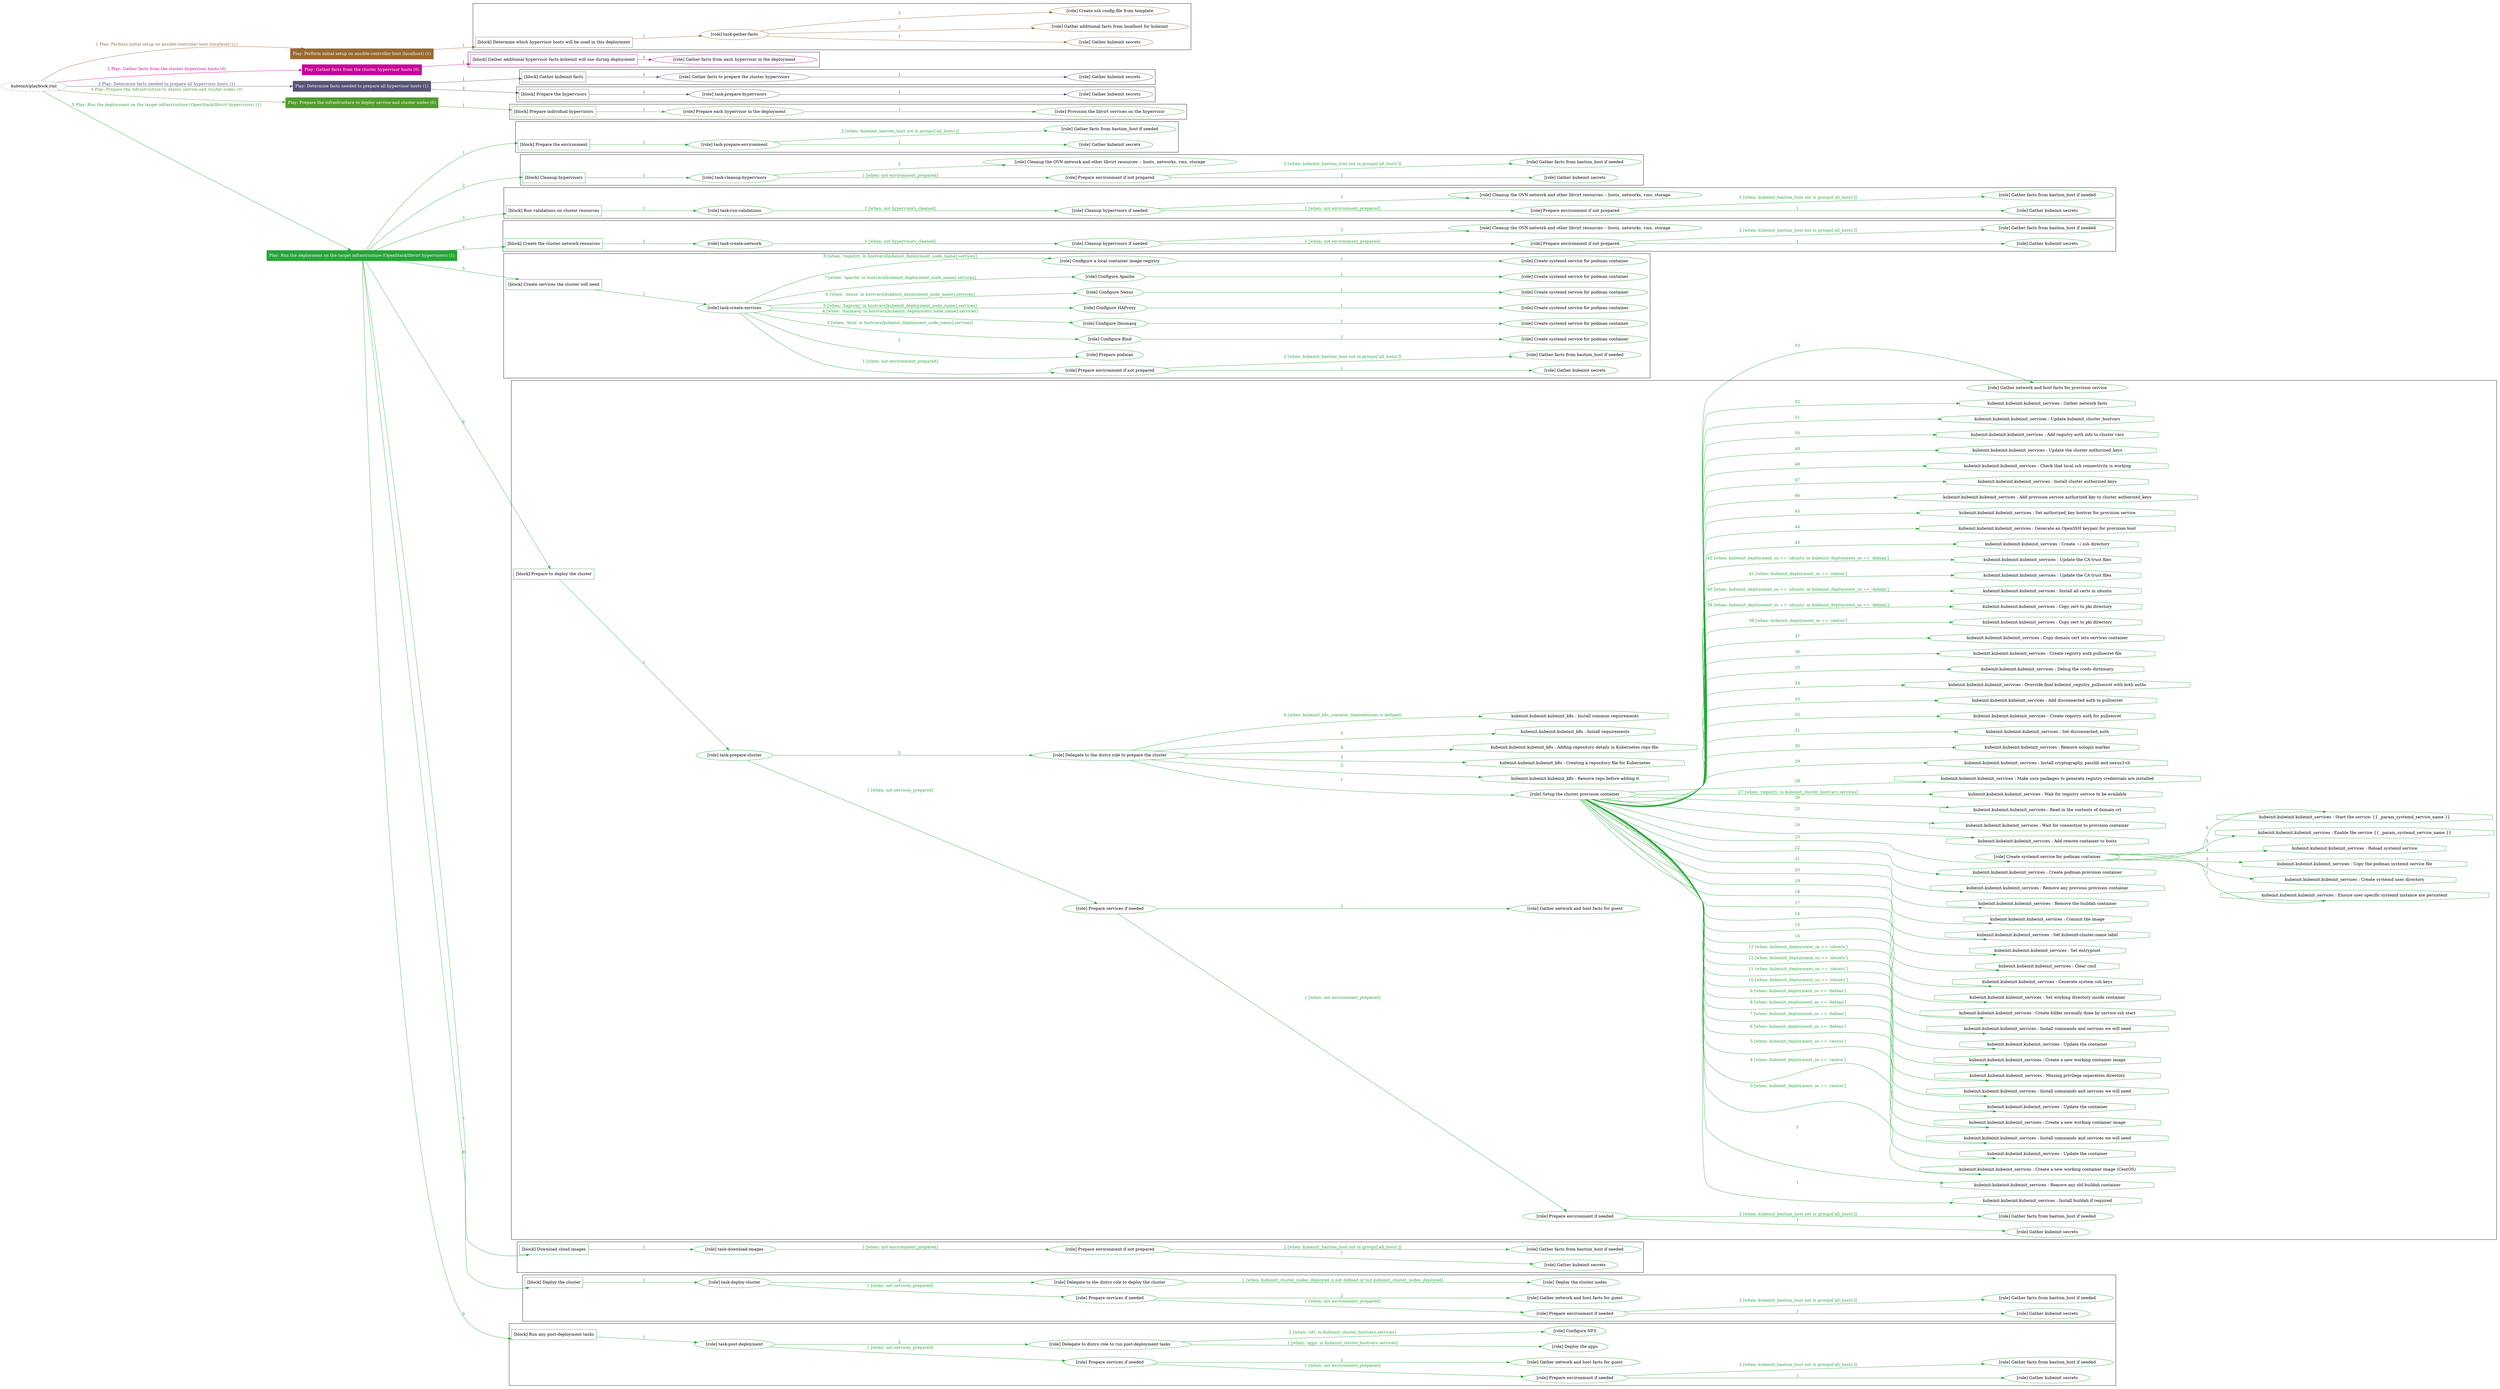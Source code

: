 digraph {
	graph [concentrate=true ordering=in rankdir=LR ratio=fill]
	edge [esep=5 sep=10]
	"kubeinit/playbook.yml" [URL="/home/runner/work/kubeinit/kubeinit/kubeinit/playbook.yml" id=playbook_b575619c style=dotted]
	"kubeinit/playbook.yml" -> play_2e86f03d [label="1 Play: Perform initial setup on ansible-controller host (localhost) (1)" color="#9a6832" fontcolor="#9a6832" id=edge_play_2e86f03d labeltooltip="1 Play: Perform initial setup on ansible-controller host (localhost) (1)" tooltip="1 Play: Perform initial setup on ansible-controller host (localhost) (1)"]
	subgraph "Play: Perform initial setup on ansible-controller host (localhost) (1)" {
		play_2e86f03d [label="Play: Perform initial setup on ansible-controller host (localhost) (1)" URL="/home/runner/work/kubeinit/kubeinit/kubeinit/playbook.yml" color="#9a6832" fontcolor="#ffffff" id=play_2e86f03d shape=box style=filled tooltip=localhost]
		play_2e86f03d -> block_ac180b47 [label=1 color="#9a6832" fontcolor="#9a6832" id=edge_block_ac180b47 labeltooltip=1 tooltip=1]
		subgraph cluster_block_ac180b47 {
			block_ac180b47 [label="[block] Determine which hypervisor hosts will be used in this deployment" URL="/home/runner/work/kubeinit/kubeinit/kubeinit/playbook.yml" color="#9a6832" id=block_ac180b47 labeltooltip="Determine which hypervisor hosts will be used in this deployment" shape=box tooltip="Determine which hypervisor hosts will be used in this deployment"]
			block_ac180b47 -> role_e1551eb9 [label="1 " color="#9a6832" fontcolor="#9a6832" id=edge_role_e1551eb9 labeltooltip="1 " tooltip="1 "]
			subgraph "task-gather-facts" {
				role_e1551eb9 [label="[role] task-gather-facts" URL="/home/runner/work/kubeinit/kubeinit/kubeinit/playbook.yml" color="#9a6832" id=role_e1551eb9 tooltip="task-gather-facts"]
				role_e1551eb9 -> role_ebb651a7 [label="1 " color="#9a6832" fontcolor="#9a6832" id=edge_role_ebb651a7 labeltooltip="1 " tooltip="1 "]
				subgraph "Gather kubeinit secrets" {
					role_ebb651a7 [label="[role] Gather kubeinit secrets" URL="/home/runner/.ansible/collections/ansible_collections/kubeinit/kubeinit/roles/kubeinit_prepare/tasks/build_hypervisors_group.yml" color="#9a6832" id=role_ebb651a7 tooltip="Gather kubeinit secrets"]
				}
				role_e1551eb9 -> role_86df7299 [label="2 " color="#9a6832" fontcolor="#9a6832" id=edge_role_86df7299 labeltooltip="2 " tooltip="2 "]
				subgraph "Gather additional facts from localhost for kubeinit" {
					role_86df7299 [label="[role] Gather additional facts from localhost for kubeinit" URL="/home/runner/.ansible/collections/ansible_collections/kubeinit/kubeinit/roles/kubeinit_prepare/tasks/build_hypervisors_group.yml" color="#9a6832" id=role_86df7299 tooltip="Gather additional facts from localhost for kubeinit"]
				}
				role_e1551eb9 -> role_e6e7efac [label="3 " color="#9a6832" fontcolor="#9a6832" id=edge_role_e6e7efac labeltooltip="3 " tooltip="3 "]
				subgraph "Create ssh config file from template" {
					role_e6e7efac [label="[role] Create ssh config file from template" URL="/home/runner/.ansible/collections/ansible_collections/kubeinit/kubeinit/roles/kubeinit_prepare/tasks/build_hypervisors_group.yml" color="#9a6832" id=role_e6e7efac tooltip="Create ssh config file from template"]
				}
			}
		}
	}
	"kubeinit/playbook.yml" -> play_2cf79818 [label="2 Play: Gather facts from the cluster hypervisor hosts (0)" color="#c9039b" fontcolor="#c9039b" id=edge_play_2cf79818 labeltooltip="2 Play: Gather facts from the cluster hypervisor hosts (0)" tooltip="2 Play: Gather facts from the cluster hypervisor hosts (0)"]
	subgraph "Play: Gather facts from the cluster hypervisor hosts (0)" {
		play_2cf79818 [label="Play: Gather facts from the cluster hypervisor hosts (0)" URL="/home/runner/work/kubeinit/kubeinit/kubeinit/playbook.yml" color="#c9039b" fontcolor="#ffffff" id=play_2cf79818 shape=box style=filled tooltip="Play: Gather facts from the cluster hypervisor hosts (0)"]
		play_2cf79818 -> block_9488b13a [label=1 color="#c9039b" fontcolor="#c9039b" id=edge_block_9488b13a labeltooltip=1 tooltip=1]
		subgraph cluster_block_9488b13a {
			block_9488b13a [label="[block] Gather additional hypervisor facts kubeinit will use during deployment" URL="/home/runner/work/kubeinit/kubeinit/kubeinit/playbook.yml" color="#c9039b" id=block_9488b13a labeltooltip="Gather additional hypervisor facts kubeinit will use during deployment" shape=box tooltip="Gather additional hypervisor facts kubeinit will use during deployment"]
			block_9488b13a -> role_759aa970 [label="1 " color="#c9039b" fontcolor="#c9039b" id=edge_role_759aa970 labeltooltip="1 " tooltip="1 "]
			subgraph "Gather facts from each hypervisor in the deployment" {
				role_759aa970 [label="[role] Gather facts from each hypervisor in the deployment" URL="/home/runner/work/kubeinit/kubeinit/kubeinit/playbook.yml" color="#c9039b" id=role_759aa970 tooltip="Gather facts from each hypervisor in the deployment"]
			}
		}
	}
	"kubeinit/playbook.yml" -> play_36e27f94 [label="3 Play: Determine facts needed to prepare all hypervisor hosts (1)" color="#565577" fontcolor="#565577" id=edge_play_36e27f94 labeltooltip="3 Play: Determine facts needed to prepare all hypervisor hosts (1)" tooltip="3 Play: Determine facts needed to prepare all hypervisor hosts (1)"]
	subgraph "Play: Determine facts needed to prepare all hypervisor hosts (1)" {
		play_36e27f94 [label="Play: Determine facts needed to prepare all hypervisor hosts (1)" URL="/home/runner/work/kubeinit/kubeinit/kubeinit/playbook.yml" color="#565577" fontcolor="#ffffff" id=play_36e27f94 shape=box style=filled tooltip=localhost]
		play_36e27f94 -> block_9a1dce1d [label=1 color="#565577" fontcolor="#565577" id=edge_block_9a1dce1d labeltooltip=1 tooltip=1]
		subgraph cluster_block_9a1dce1d {
			block_9a1dce1d [label="[block] Gather kubeinit facts" URL="/home/runner/work/kubeinit/kubeinit/kubeinit/playbook.yml" color="#565577" id=block_9a1dce1d labeltooltip="Gather kubeinit facts" shape=box tooltip="Gather kubeinit facts"]
			block_9a1dce1d -> role_258bb483 [label="1 " color="#565577" fontcolor="#565577" id=edge_role_258bb483 labeltooltip="1 " tooltip="1 "]
			subgraph "Gather facts to prepare the cluster hypervisors" {
				role_258bb483 [label="[role] Gather facts to prepare the cluster hypervisors" URL="/home/runner/work/kubeinit/kubeinit/kubeinit/playbook.yml" color="#565577" id=role_258bb483 tooltip="Gather facts to prepare the cluster hypervisors"]
				role_258bb483 -> role_7b7ce1f2 [label="1 " color="#565577" fontcolor="#565577" id=edge_role_7b7ce1f2 labeltooltip="1 " tooltip="1 "]
				subgraph "Gather kubeinit secrets" {
					role_7b7ce1f2 [label="[role] Gather kubeinit secrets" URL="/home/runner/.ansible/collections/ansible_collections/kubeinit/kubeinit/roles/kubeinit_prepare/tasks/gather_kubeinit_facts.yml" color="#565577" id=role_7b7ce1f2 tooltip="Gather kubeinit secrets"]
				}
			}
		}
		play_36e27f94 -> block_182da647 [label=2 color="#565577" fontcolor="#565577" id=edge_block_182da647 labeltooltip=2 tooltip=2]
		subgraph cluster_block_182da647 {
			block_182da647 [label="[block] Prepare the hypervisors" URL="/home/runner/work/kubeinit/kubeinit/kubeinit/playbook.yml" color="#565577" id=block_182da647 labeltooltip="Prepare the hypervisors" shape=box tooltip="Prepare the hypervisors"]
			block_182da647 -> role_83c34d0d [label="1 " color="#565577" fontcolor="#565577" id=edge_role_83c34d0d labeltooltip="1 " tooltip="1 "]
			subgraph "task-prepare-hypervisors" {
				role_83c34d0d [label="[role] task-prepare-hypervisors" URL="/home/runner/work/kubeinit/kubeinit/kubeinit/playbook.yml" color="#565577" id=role_83c34d0d tooltip="task-prepare-hypervisors"]
				role_83c34d0d -> role_63c0e044 [label="1 " color="#565577" fontcolor="#565577" id=edge_role_63c0e044 labeltooltip="1 " tooltip="1 "]
				subgraph "Gather kubeinit secrets" {
					role_63c0e044 [label="[role] Gather kubeinit secrets" URL="/home/runner/.ansible/collections/ansible_collections/kubeinit/kubeinit/roles/kubeinit_prepare/tasks/gather_kubeinit_facts.yml" color="#565577" id=role_63c0e044 tooltip="Gather kubeinit secrets"]
				}
			}
		}
	}
	"kubeinit/playbook.yml" -> play_851a9f3d [label="4 Play: Prepare the infrastructure to deploy service and cluster nodes (0)" color="#519d2f" fontcolor="#519d2f" id=edge_play_851a9f3d labeltooltip="4 Play: Prepare the infrastructure to deploy service and cluster nodes (0)" tooltip="4 Play: Prepare the infrastructure to deploy service and cluster nodes (0)"]
	subgraph "Play: Prepare the infrastructure to deploy service and cluster nodes (0)" {
		play_851a9f3d [label="Play: Prepare the infrastructure to deploy service and cluster nodes (0)" URL="/home/runner/work/kubeinit/kubeinit/kubeinit/playbook.yml" color="#519d2f" fontcolor="#ffffff" id=play_851a9f3d shape=box style=filled tooltip="Play: Prepare the infrastructure to deploy service and cluster nodes (0)"]
		play_851a9f3d -> block_5646899b [label=1 color="#519d2f" fontcolor="#519d2f" id=edge_block_5646899b labeltooltip=1 tooltip=1]
		subgraph cluster_block_5646899b {
			block_5646899b [label="[block] Prepare individual hypervisors" URL="/home/runner/work/kubeinit/kubeinit/kubeinit/playbook.yml" color="#519d2f" id=block_5646899b labeltooltip="Prepare individual hypervisors" shape=box tooltip="Prepare individual hypervisors"]
			block_5646899b -> role_08d3231a [label="1 " color="#519d2f" fontcolor="#519d2f" id=edge_role_08d3231a labeltooltip="1 " tooltip="1 "]
			subgraph "Prepare each hypervisor in the deployment" {
				role_08d3231a [label="[role] Prepare each hypervisor in the deployment" URL="/home/runner/work/kubeinit/kubeinit/kubeinit/playbook.yml" color="#519d2f" id=role_08d3231a tooltip="Prepare each hypervisor in the deployment"]
				role_08d3231a -> role_052a885d [label="1 " color="#519d2f" fontcolor="#519d2f" id=edge_role_052a885d labeltooltip="1 " tooltip="1 "]
				subgraph "Provision the libvirt services on the hypervisor" {
					role_052a885d [label="[role] Provision the libvirt services on the hypervisor" URL="/home/runner/.ansible/collections/ansible_collections/kubeinit/kubeinit/roles/kubeinit_prepare/tasks/prepare_hypervisor.yml" color="#519d2f" id=role_052a885d tooltip="Provision the libvirt services on the hypervisor"]
				}
			}
		}
	}
	"kubeinit/playbook.yml" -> play_48adbf31 [label="5 Play: Run the deployment on the target infrastructure (OpenStack/libvirt hypervisors) (1)" color="#27a539" fontcolor="#27a539" id=edge_play_48adbf31 labeltooltip="5 Play: Run the deployment on the target infrastructure (OpenStack/libvirt hypervisors) (1)" tooltip="5 Play: Run the deployment on the target infrastructure (OpenStack/libvirt hypervisors) (1)"]
	subgraph "Play: Run the deployment on the target infrastructure (OpenStack/libvirt hypervisors) (1)" {
		play_48adbf31 [label="Play: Run the deployment on the target infrastructure (OpenStack/libvirt hypervisors) (1)" URL="/home/runner/work/kubeinit/kubeinit/kubeinit/playbook.yml" color="#27a539" fontcolor="#ffffff" id=play_48adbf31 shape=box style=filled tooltip=localhost]
		play_48adbf31 -> block_8a4aeb86 [label=1 color="#27a539" fontcolor="#27a539" id=edge_block_8a4aeb86 labeltooltip=1 tooltip=1]
		subgraph cluster_block_8a4aeb86 {
			block_8a4aeb86 [label="[block] Prepare the environment" URL="/home/runner/work/kubeinit/kubeinit/kubeinit/playbook.yml" color="#27a539" id=block_8a4aeb86 labeltooltip="Prepare the environment" shape=box tooltip="Prepare the environment"]
			block_8a4aeb86 -> role_3fe08c13 [label="1 " color="#27a539" fontcolor="#27a539" id=edge_role_3fe08c13 labeltooltip="1 " tooltip="1 "]
			subgraph "task-prepare-environment" {
				role_3fe08c13 [label="[role] task-prepare-environment" URL="/home/runner/work/kubeinit/kubeinit/kubeinit/playbook.yml" color="#27a539" id=role_3fe08c13 tooltip="task-prepare-environment"]
				role_3fe08c13 -> role_95307646 [label="1 " color="#27a539" fontcolor="#27a539" id=edge_role_95307646 labeltooltip="1 " tooltip="1 "]
				subgraph "Gather kubeinit secrets" {
					role_95307646 [label="[role] Gather kubeinit secrets" URL="/home/runner/.ansible/collections/ansible_collections/kubeinit/kubeinit/roles/kubeinit_prepare/tasks/gather_kubeinit_facts.yml" color="#27a539" id=role_95307646 tooltip="Gather kubeinit secrets"]
				}
				role_3fe08c13 -> role_1bb49cca [label="2 [when: kubeinit_bastion_host not in groups['all_hosts']]" color="#27a539" fontcolor="#27a539" id=edge_role_1bb49cca labeltooltip="2 [when: kubeinit_bastion_host not in groups['all_hosts']]" tooltip="2 [when: kubeinit_bastion_host not in groups['all_hosts']]"]
				subgraph "Gather facts from bastion_host if needed" {
					role_1bb49cca [label="[role] Gather facts from bastion_host if needed" URL="/home/runner/.ansible/collections/ansible_collections/kubeinit/kubeinit/roles/kubeinit_prepare/tasks/main.yml" color="#27a539" id=role_1bb49cca tooltip="Gather facts from bastion_host if needed"]
				}
			}
		}
		play_48adbf31 -> block_cb433514 [label=2 color="#27a539" fontcolor="#27a539" id=edge_block_cb433514 labeltooltip=2 tooltip=2]
		subgraph cluster_block_cb433514 {
			block_cb433514 [label="[block] Cleanup hypervisors" URL="/home/runner/work/kubeinit/kubeinit/kubeinit/playbook.yml" color="#27a539" id=block_cb433514 labeltooltip="Cleanup hypervisors" shape=box tooltip="Cleanup hypervisors"]
			block_cb433514 -> role_45cb5e69 [label="1 " color="#27a539" fontcolor="#27a539" id=edge_role_45cb5e69 labeltooltip="1 " tooltip="1 "]
			subgraph "task-cleanup-hypervisors" {
				role_45cb5e69 [label="[role] task-cleanup-hypervisors" URL="/home/runner/work/kubeinit/kubeinit/kubeinit/playbook.yml" color="#27a539" id=role_45cb5e69 tooltip="task-cleanup-hypervisors"]
				role_45cb5e69 -> role_b6682598 [label="1 [when: not environment_prepared]" color="#27a539" fontcolor="#27a539" id=edge_role_b6682598 labeltooltip="1 [when: not environment_prepared]" tooltip="1 [when: not environment_prepared]"]
				subgraph "Prepare environment if not prepared" {
					role_b6682598 [label="[role] Prepare environment if not prepared" URL="/home/runner/.ansible/collections/ansible_collections/kubeinit/kubeinit/roles/kubeinit_libvirt/tasks/cleanup_hypervisors.yml" color="#27a539" id=role_b6682598 tooltip="Prepare environment if not prepared"]
					role_b6682598 -> role_e6f8ad4e [label="1 " color="#27a539" fontcolor="#27a539" id=edge_role_e6f8ad4e labeltooltip="1 " tooltip="1 "]
					subgraph "Gather kubeinit secrets" {
						role_e6f8ad4e [label="[role] Gather kubeinit secrets" URL="/home/runner/.ansible/collections/ansible_collections/kubeinit/kubeinit/roles/kubeinit_prepare/tasks/gather_kubeinit_facts.yml" color="#27a539" id=role_e6f8ad4e tooltip="Gather kubeinit secrets"]
					}
					role_b6682598 -> role_bbb00523 [label="2 [when: kubeinit_bastion_host not in groups['all_hosts']]" color="#27a539" fontcolor="#27a539" id=edge_role_bbb00523 labeltooltip="2 [when: kubeinit_bastion_host not in groups['all_hosts']]" tooltip="2 [when: kubeinit_bastion_host not in groups['all_hosts']]"]
					subgraph "Gather facts from bastion_host if needed" {
						role_bbb00523 [label="[role] Gather facts from bastion_host if needed" URL="/home/runner/.ansible/collections/ansible_collections/kubeinit/kubeinit/roles/kubeinit_prepare/tasks/main.yml" color="#27a539" id=role_bbb00523 tooltip="Gather facts from bastion_host if needed"]
					}
				}
				role_45cb5e69 -> role_ebffb03f [label="2 " color="#27a539" fontcolor="#27a539" id=edge_role_ebffb03f labeltooltip="2 " tooltip="2 "]
				subgraph "Cleanup the OVN network and other libvirt resources -- hosts, networks, vms, storage" {
					role_ebffb03f [label="[role] Cleanup the OVN network and other libvirt resources -- hosts, networks, vms, storage" URL="/home/runner/.ansible/collections/ansible_collections/kubeinit/kubeinit/roles/kubeinit_libvirt/tasks/cleanup_hypervisors.yml" color="#27a539" id=role_ebffb03f tooltip="Cleanup the OVN network and other libvirt resources -- hosts, networks, vms, storage"]
				}
			}
		}
		play_48adbf31 -> block_49f5bcc3 [label=3 color="#27a539" fontcolor="#27a539" id=edge_block_49f5bcc3 labeltooltip=3 tooltip=3]
		subgraph cluster_block_49f5bcc3 {
			block_49f5bcc3 [label="[block] Run validations on cluster resources" URL="/home/runner/work/kubeinit/kubeinit/kubeinit/playbook.yml" color="#27a539" id=block_49f5bcc3 labeltooltip="Run validations on cluster resources" shape=box tooltip="Run validations on cluster resources"]
			block_49f5bcc3 -> role_382bb418 [label="1 " color="#27a539" fontcolor="#27a539" id=edge_role_382bb418 labeltooltip="1 " tooltip="1 "]
			subgraph "task-run-validations" {
				role_382bb418 [label="[role] task-run-validations" URL="/home/runner/work/kubeinit/kubeinit/kubeinit/playbook.yml" color="#27a539" id=role_382bb418 tooltip="task-run-validations"]
				role_382bb418 -> role_798e5b26 [label="1 [when: not hypervisors_cleaned]" color="#27a539" fontcolor="#27a539" id=edge_role_798e5b26 labeltooltip="1 [when: not hypervisors_cleaned]" tooltip="1 [when: not hypervisors_cleaned]"]
				subgraph "Cleanup hypervisors if needed" {
					role_798e5b26 [label="[role] Cleanup hypervisors if needed" URL="/home/runner/.ansible/collections/ansible_collections/kubeinit/kubeinit/roles/kubeinit_validations/tasks/main.yml" color="#27a539" id=role_798e5b26 tooltip="Cleanup hypervisors if needed"]
					role_798e5b26 -> role_4af08a48 [label="1 [when: not environment_prepared]" color="#27a539" fontcolor="#27a539" id=edge_role_4af08a48 labeltooltip="1 [when: not environment_prepared]" tooltip="1 [when: not environment_prepared]"]
					subgraph "Prepare environment if not prepared" {
						role_4af08a48 [label="[role] Prepare environment if not prepared" URL="/home/runner/.ansible/collections/ansible_collections/kubeinit/kubeinit/roles/kubeinit_libvirt/tasks/cleanup_hypervisors.yml" color="#27a539" id=role_4af08a48 tooltip="Prepare environment if not prepared"]
						role_4af08a48 -> role_6989c717 [label="1 " color="#27a539" fontcolor="#27a539" id=edge_role_6989c717 labeltooltip="1 " tooltip="1 "]
						subgraph "Gather kubeinit secrets" {
							role_6989c717 [label="[role] Gather kubeinit secrets" URL="/home/runner/.ansible/collections/ansible_collections/kubeinit/kubeinit/roles/kubeinit_prepare/tasks/gather_kubeinit_facts.yml" color="#27a539" id=role_6989c717 tooltip="Gather kubeinit secrets"]
						}
						role_4af08a48 -> role_611a4079 [label="2 [when: kubeinit_bastion_host not in groups['all_hosts']]" color="#27a539" fontcolor="#27a539" id=edge_role_611a4079 labeltooltip="2 [when: kubeinit_bastion_host not in groups['all_hosts']]" tooltip="2 [when: kubeinit_bastion_host not in groups['all_hosts']]"]
						subgraph "Gather facts from bastion_host if needed" {
							role_611a4079 [label="[role] Gather facts from bastion_host if needed" URL="/home/runner/.ansible/collections/ansible_collections/kubeinit/kubeinit/roles/kubeinit_prepare/tasks/main.yml" color="#27a539" id=role_611a4079 tooltip="Gather facts from bastion_host if needed"]
						}
					}
					role_798e5b26 -> role_765a4b5f [label="2 " color="#27a539" fontcolor="#27a539" id=edge_role_765a4b5f labeltooltip="2 " tooltip="2 "]
					subgraph "Cleanup the OVN network and other libvirt resources -- hosts, networks, vms, storage" {
						role_765a4b5f [label="[role] Cleanup the OVN network and other libvirt resources -- hosts, networks, vms, storage" URL="/home/runner/.ansible/collections/ansible_collections/kubeinit/kubeinit/roles/kubeinit_libvirt/tasks/cleanup_hypervisors.yml" color="#27a539" id=role_765a4b5f tooltip="Cleanup the OVN network and other libvirt resources -- hosts, networks, vms, storage"]
					}
				}
			}
		}
		play_48adbf31 -> block_13e1c2e1 [label=4 color="#27a539" fontcolor="#27a539" id=edge_block_13e1c2e1 labeltooltip=4 tooltip=4]
		subgraph cluster_block_13e1c2e1 {
			block_13e1c2e1 [label="[block] Create the cluster network resources" URL="/home/runner/work/kubeinit/kubeinit/kubeinit/playbook.yml" color="#27a539" id=block_13e1c2e1 labeltooltip="Create the cluster network resources" shape=box tooltip="Create the cluster network resources"]
			block_13e1c2e1 -> role_0c26c7ec [label="1 " color="#27a539" fontcolor="#27a539" id=edge_role_0c26c7ec labeltooltip="1 " tooltip="1 "]
			subgraph "task-create-network" {
				role_0c26c7ec [label="[role] task-create-network" URL="/home/runner/work/kubeinit/kubeinit/kubeinit/playbook.yml" color="#27a539" id=role_0c26c7ec tooltip="task-create-network"]
				role_0c26c7ec -> role_76cf5829 [label="1 [when: not hypervisors_cleaned]" color="#27a539" fontcolor="#27a539" id=edge_role_76cf5829 labeltooltip="1 [when: not hypervisors_cleaned]" tooltip="1 [when: not hypervisors_cleaned]"]
				subgraph "Cleanup hypervisors if needed" {
					role_76cf5829 [label="[role] Cleanup hypervisors if needed" URL="/home/runner/.ansible/collections/ansible_collections/kubeinit/kubeinit/roles/kubeinit_libvirt/tasks/create_network.yml" color="#27a539" id=role_76cf5829 tooltip="Cleanup hypervisors if needed"]
					role_76cf5829 -> role_189c4864 [label="1 [when: not environment_prepared]" color="#27a539" fontcolor="#27a539" id=edge_role_189c4864 labeltooltip="1 [when: not environment_prepared]" tooltip="1 [when: not environment_prepared]"]
					subgraph "Prepare environment if not prepared" {
						role_189c4864 [label="[role] Prepare environment if not prepared" URL="/home/runner/.ansible/collections/ansible_collections/kubeinit/kubeinit/roles/kubeinit_libvirt/tasks/cleanup_hypervisors.yml" color="#27a539" id=role_189c4864 tooltip="Prepare environment if not prepared"]
						role_189c4864 -> role_db7ea090 [label="1 " color="#27a539" fontcolor="#27a539" id=edge_role_db7ea090 labeltooltip="1 " tooltip="1 "]
						subgraph "Gather kubeinit secrets" {
							role_db7ea090 [label="[role] Gather kubeinit secrets" URL="/home/runner/.ansible/collections/ansible_collections/kubeinit/kubeinit/roles/kubeinit_prepare/tasks/gather_kubeinit_facts.yml" color="#27a539" id=role_db7ea090 tooltip="Gather kubeinit secrets"]
						}
						role_189c4864 -> role_8ffc1330 [label="2 [when: kubeinit_bastion_host not in groups['all_hosts']]" color="#27a539" fontcolor="#27a539" id=edge_role_8ffc1330 labeltooltip="2 [when: kubeinit_bastion_host not in groups['all_hosts']]" tooltip="2 [when: kubeinit_bastion_host not in groups['all_hosts']]"]
						subgraph "Gather facts from bastion_host if needed" {
							role_8ffc1330 [label="[role] Gather facts from bastion_host if needed" URL="/home/runner/.ansible/collections/ansible_collections/kubeinit/kubeinit/roles/kubeinit_prepare/tasks/main.yml" color="#27a539" id=role_8ffc1330 tooltip="Gather facts from bastion_host if needed"]
						}
					}
					role_76cf5829 -> role_021a0e2f [label="2 " color="#27a539" fontcolor="#27a539" id=edge_role_021a0e2f labeltooltip="2 " tooltip="2 "]
					subgraph "Cleanup the OVN network and other libvirt resources -- hosts, networks, vms, storage" {
						role_021a0e2f [label="[role] Cleanup the OVN network and other libvirt resources -- hosts, networks, vms, storage" URL="/home/runner/.ansible/collections/ansible_collections/kubeinit/kubeinit/roles/kubeinit_libvirt/tasks/cleanup_hypervisors.yml" color="#27a539" id=role_021a0e2f tooltip="Cleanup the OVN network and other libvirt resources -- hosts, networks, vms, storage"]
					}
				}
			}
		}
		play_48adbf31 -> block_a2ff65ee [label=5 color="#27a539" fontcolor="#27a539" id=edge_block_a2ff65ee labeltooltip=5 tooltip=5]
		subgraph cluster_block_a2ff65ee {
			block_a2ff65ee [label="[block] Create services the cluster will need" URL="/home/runner/work/kubeinit/kubeinit/kubeinit/playbook.yml" color="#27a539" id=block_a2ff65ee labeltooltip="Create services the cluster will need" shape=box tooltip="Create services the cluster will need"]
			block_a2ff65ee -> role_81f6b96d [label="1 " color="#27a539" fontcolor="#27a539" id=edge_role_81f6b96d labeltooltip="1 " tooltip="1 "]
			subgraph "task-create-services" {
				role_81f6b96d [label="[role] task-create-services" URL="/home/runner/work/kubeinit/kubeinit/kubeinit/playbook.yml" color="#27a539" id=role_81f6b96d tooltip="task-create-services"]
				role_81f6b96d -> role_2f6d5372 [label="1 [when: not environment_prepared]" color="#27a539" fontcolor="#27a539" id=edge_role_2f6d5372 labeltooltip="1 [when: not environment_prepared]" tooltip="1 [when: not environment_prepared]"]
				subgraph "Prepare environment if not prepared" {
					role_2f6d5372 [label="[role] Prepare environment if not prepared" URL="/home/runner/.ansible/collections/ansible_collections/kubeinit/kubeinit/roles/kubeinit_services/tasks/main.yml" color="#27a539" id=role_2f6d5372 tooltip="Prepare environment if not prepared"]
					role_2f6d5372 -> role_e6c6f832 [label="1 " color="#27a539" fontcolor="#27a539" id=edge_role_e6c6f832 labeltooltip="1 " tooltip="1 "]
					subgraph "Gather kubeinit secrets" {
						role_e6c6f832 [label="[role] Gather kubeinit secrets" URL="/home/runner/.ansible/collections/ansible_collections/kubeinit/kubeinit/roles/kubeinit_prepare/tasks/gather_kubeinit_facts.yml" color="#27a539" id=role_e6c6f832 tooltip="Gather kubeinit secrets"]
					}
					role_2f6d5372 -> role_61cd1441 [label="2 [when: kubeinit_bastion_host not in groups['all_hosts']]" color="#27a539" fontcolor="#27a539" id=edge_role_61cd1441 labeltooltip="2 [when: kubeinit_bastion_host not in groups['all_hosts']]" tooltip="2 [when: kubeinit_bastion_host not in groups['all_hosts']]"]
					subgraph "Gather facts from bastion_host if needed" {
						role_61cd1441 [label="[role] Gather facts from bastion_host if needed" URL="/home/runner/.ansible/collections/ansible_collections/kubeinit/kubeinit/roles/kubeinit_prepare/tasks/main.yml" color="#27a539" id=role_61cd1441 tooltip="Gather facts from bastion_host if needed"]
					}
				}
				role_81f6b96d -> role_0a31a900 [label="2 " color="#27a539" fontcolor="#27a539" id=edge_role_0a31a900 labeltooltip="2 " tooltip="2 "]
				subgraph "Prepare podman" {
					role_0a31a900 [label="[role] Prepare podman" URL="/home/runner/.ansible/collections/ansible_collections/kubeinit/kubeinit/roles/kubeinit_services/tasks/00_create_service_pod.yml" color="#27a539" id=role_0a31a900 tooltip="Prepare podman"]
				}
				role_81f6b96d -> role_9d33129d [label="3 [when: 'bind' in hostvars[kubeinit_deployment_node_name].services]" color="#27a539" fontcolor="#27a539" id=edge_role_9d33129d labeltooltip="3 [when: 'bind' in hostvars[kubeinit_deployment_node_name].services]" tooltip="3 [when: 'bind' in hostvars[kubeinit_deployment_node_name].services]"]
				subgraph "Configure Bind" {
					role_9d33129d [label="[role] Configure Bind" URL="/home/runner/.ansible/collections/ansible_collections/kubeinit/kubeinit/roles/kubeinit_services/tasks/start_services_containers.yml" color="#27a539" id=role_9d33129d tooltip="Configure Bind"]
					role_9d33129d -> role_a49f126b [label="1 " color="#27a539" fontcolor="#27a539" id=edge_role_a49f126b labeltooltip="1 " tooltip="1 "]
					subgraph "Create systemd service for podman container" {
						role_a49f126b [label="[role] Create systemd service for podman container" URL="/home/runner/.ansible/collections/ansible_collections/kubeinit/kubeinit/roles/kubeinit_bind/tasks/main.yml" color="#27a539" id=role_a49f126b tooltip="Create systemd service for podman container"]
					}
				}
				role_81f6b96d -> role_6bfb9fcb [label="4 [when: 'dnsmasq' in hostvars[kubeinit_deployment_node_name].services]" color="#27a539" fontcolor="#27a539" id=edge_role_6bfb9fcb labeltooltip="4 [when: 'dnsmasq' in hostvars[kubeinit_deployment_node_name].services]" tooltip="4 [when: 'dnsmasq' in hostvars[kubeinit_deployment_node_name].services]"]
				subgraph "Configure Dnsmasq" {
					role_6bfb9fcb [label="[role] Configure Dnsmasq" URL="/home/runner/.ansible/collections/ansible_collections/kubeinit/kubeinit/roles/kubeinit_services/tasks/start_services_containers.yml" color="#27a539" id=role_6bfb9fcb tooltip="Configure Dnsmasq"]
					role_6bfb9fcb -> role_53854755 [label="1 " color="#27a539" fontcolor="#27a539" id=edge_role_53854755 labeltooltip="1 " tooltip="1 "]
					subgraph "Create systemd service for podman container" {
						role_53854755 [label="[role] Create systemd service for podman container" URL="/home/runner/.ansible/collections/ansible_collections/kubeinit/kubeinit/roles/kubeinit_dnsmasq/tasks/main.yml" color="#27a539" id=role_53854755 tooltip="Create systemd service for podman container"]
					}
				}
				role_81f6b96d -> role_82e8c65f [label="5 [when: 'haproxy' in hostvars[kubeinit_deployment_node_name].services]" color="#27a539" fontcolor="#27a539" id=edge_role_82e8c65f labeltooltip="5 [when: 'haproxy' in hostvars[kubeinit_deployment_node_name].services]" tooltip="5 [when: 'haproxy' in hostvars[kubeinit_deployment_node_name].services]"]
				subgraph "Configure HAProxy" {
					role_82e8c65f [label="[role] Configure HAProxy" URL="/home/runner/.ansible/collections/ansible_collections/kubeinit/kubeinit/roles/kubeinit_services/tasks/start_services_containers.yml" color="#27a539" id=role_82e8c65f tooltip="Configure HAProxy"]
					role_82e8c65f -> role_0c963bc1 [label="1 " color="#27a539" fontcolor="#27a539" id=edge_role_0c963bc1 labeltooltip="1 " tooltip="1 "]
					subgraph "Create systemd service for podman container" {
						role_0c963bc1 [label="[role] Create systemd service for podman container" URL="/home/runner/.ansible/collections/ansible_collections/kubeinit/kubeinit/roles/kubeinit_haproxy/tasks/main.yml" color="#27a539" id=role_0c963bc1 tooltip="Create systemd service for podman container"]
					}
				}
				role_81f6b96d -> role_7ec0f478 [label="6 [when: 'nexus' in hostvars[kubeinit_deployment_node_name].services]" color="#27a539" fontcolor="#27a539" id=edge_role_7ec0f478 labeltooltip="6 [when: 'nexus' in hostvars[kubeinit_deployment_node_name].services]" tooltip="6 [when: 'nexus' in hostvars[kubeinit_deployment_node_name].services]"]
				subgraph "Configure Nexus" {
					role_7ec0f478 [label="[role] Configure Nexus" URL="/home/runner/.ansible/collections/ansible_collections/kubeinit/kubeinit/roles/kubeinit_services/tasks/start_services_containers.yml" color="#27a539" id=role_7ec0f478 tooltip="Configure Nexus"]
					role_7ec0f478 -> role_e03049e7 [label="1 " color="#27a539" fontcolor="#27a539" id=edge_role_e03049e7 labeltooltip="1 " tooltip="1 "]
					subgraph "Create systemd service for podman container" {
						role_e03049e7 [label="[role] Create systemd service for podman container" URL="/home/runner/.ansible/collections/ansible_collections/kubeinit/kubeinit/roles/kubeinit_nexus/tasks/main.yml" color="#27a539" id=role_e03049e7 tooltip="Create systemd service for podman container"]
					}
				}
				role_81f6b96d -> role_220d3d7c [label="7 [when: 'apache' in hostvars[kubeinit_deployment_node_name].services]" color="#27a539" fontcolor="#27a539" id=edge_role_220d3d7c labeltooltip="7 [when: 'apache' in hostvars[kubeinit_deployment_node_name].services]" tooltip="7 [when: 'apache' in hostvars[kubeinit_deployment_node_name].services]"]
				subgraph "Configure Apache" {
					role_220d3d7c [label="[role] Configure Apache" URL="/home/runner/.ansible/collections/ansible_collections/kubeinit/kubeinit/roles/kubeinit_services/tasks/start_services_containers.yml" color="#27a539" id=role_220d3d7c tooltip="Configure Apache"]
					role_220d3d7c -> role_39e49996 [label="1 " color="#27a539" fontcolor="#27a539" id=edge_role_39e49996 labeltooltip="1 " tooltip="1 "]
					subgraph "Create systemd service for podman container" {
						role_39e49996 [label="[role] Create systemd service for podman container" URL="/home/runner/.ansible/collections/ansible_collections/kubeinit/kubeinit/roles/kubeinit_apache/tasks/main.yml" color="#27a539" id=role_39e49996 tooltip="Create systemd service for podman container"]
					}
				}
				role_81f6b96d -> role_2a0d5892 [label="8 [when: 'registry' in hostvars[kubeinit_deployment_node_name].services]" color="#27a539" fontcolor="#27a539" id=edge_role_2a0d5892 labeltooltip="8 [when: 'registry' in hostvars[kubeinit_deployment_node_name].services]" tooltip="8 [when: 'registry' in hostvars[kubeinit_deployment_node_name].services]"]
				subgraph "Configure a local container image registry" {
					role_2a0d5892 [label="[role] Configure a local container image registry" URL="/home/runner/.ansible/collections/ansible_collections/kubeinit/kubeinit/roles/kubeinit_services/tasks/start_services_containers.yml" color="#27a539" id=role_2a0d5892 tooltip="Configure a local container image registry"]
					role_2a0d5892 -> role_60f45079 [label="1 " color="#27a539" fontcolor="#27a539" id=edge_role_60f45079 labeltooltip="1 " tooltip="1 "]
					subgraph "Create systemd service for podman container" {
						role_60f45079 [label="[role] Create systemd service for podman container" URL="/home/runner/.ansible/collections/ansible_collections/kubeinit/kubeinit/roles/kubeinit_registry/tasks/main.yml" color="#27a539" id=role_60f45079 tooltip="Create systemd service for podman container"]
					}
				}
			}
		}
		play_48adbf31 -> block_950949dc [label=6 color="#27a539" fontcolor="#27a539" id=edge_block_950949dc labeltooltip=6 tooltip=6]
		subgraph cluster_block_950949dc {
			block_950949dc [label="[block] Prepare to deploy the cluster" URL="/home/runner/work/kubeinit/kubeinit/kubeinit/playbook.yml" color="#27a539" id=block_950949dc labeltooltip="Prepare to deploy the cluster" shape=box tooltip="Prepare to deploy the cluster"]
			block_950949dc -> role_b2670cfa [label="1 " color="#27a539" fontcolor="#27a539" id=edge_role_b2670cfa labeltooltip="1 " tooltip="1 "]
			subgraph "task-prepare-cluster" {
				role_b2670cfa [label="[role] task-prepare-cluster" URL="/home/runner/work/kubeinit/kubeinit/kubeinit/playbook.yml" color="#27a539" id=role_b2670cfa tooltip="task-prepare-cluster"]
				role_b2670cfa -> role_27bfb7de [label="1 [when: not services_prepared]" color="#27a539" fontcolor="#27a539" id=edge_role_27bfb7de labeltooltip="1 [when: not services_prepared]" tooltip="1 [when: not services_prepared]"]
				subgraph "Prepare services if needed" {
					role_27bfb7de [label="[role] Prepare services if needed" URL="/home/runner/.ansible/collections/ansible_collections/kubeinit/kubeinit/roles/kubeinit_prepare/tasks/prepare_cluster.yml" color="#27a539" id=role_27bfb7de tooltip="Prepare services if needed"]
					role_27bfb7de -> role_176d84b2 [label="1 [when: not environment_prepared]" color="#27a539" fontcolor="#27a539" id=edge_role_176d84b2 labeltooltip="1 [when: not environment_prepared]" tooltip="1 [when: not environment_prepared]"]
					subgraph "Prepare environment if needed" {
						role_176d84b2 [label="[role] Prepare environment if needed" URL="/home/runner/.ansible/collections/ansible_collections/kubeinit/kubeinit/roles/kubeinit_services/tasks/prepare_services.yml" color="#27a539" id=role_176d84b2 tooltip="Prepare environment if needed"]
						role_176d84b2 -> role_e77e7469 [label="1 " color="#27a539" fontcolor="#27a539" id=edge_role_e77e7469 labeltooltip="1 " tooltip="1 "]
						subgraph "Gather kubeinit secrets" {
							role_e77e7469 [label="[role] Gather kubeinit secrets" URL="/home/runner/.ansible/collections/ansible_collections/kubeinit/kubeinit/roles/kubeinit_prepare/tasks/gather_kubeinit_facts.yml" color="#27a539" id=role_e77e7469 tooltip="Gather kubeinit secrets"]
						}
						role_176d84b2 -> role_2f3a4209 [label="2 [when: kubeinit_bastion_host not in groups['all_hosts']]" color="#27a539" fontcolor="#27a539" id=edge_role_2f3a4209 labeltooltip="2 [when: kubeinit_bastion_host not in groups['all_hosts']]" tooltip="2 [when: kubeinit_bastion_host not in groups['all_hosts']]"]
						subgraph "Gather facts from bastion_host if needed" {
							role_2f3a4209 [label="[role] Gather facts from bastion_host if needed" URL="/home/runner/.ansible/collections/ansible_collections/kubeinit/kubeinit/roles/kubeinit_prepare/tasks/main.yml" color="#27a539" id=role_2f3a4209 tooltip="Gather facts from bastion_host if needed"]
						}
					}
					role_27bfb7de -> role_ddd15fe1 [label="2 " color="#27a539" fontcolor="#27a539" id=edge_role_ddd15fe1 labeltooltip="2 " tooltip="2 "]
					subgraph "Gather network and host facts for guest" {
						role_ddd15fe1 [label="[role] Gather network and host facts for guest" URL="/home/runner/.ansible/collections/ansible_collections/kubeinit/kubeinit/roles/kubeinit_services/tasks/prepare_services.yml" color="#27a539" id=role_ddd15fe1 tooltip="Gather network and host facts for guest"]
					}
				}
				role_b2670cfa -> role_063a87af [label="2 " color="#27a539" fontcolor="#27a539" id=edge_role_063a87af labeltooltip="2 " tooltip="2 "]
				subgraph "Delegate to the distro role to prepare the cluster" {
					role_063a87af [label="[role] Delegate to the distro role to prepare the cluster" URL="/home/runner/.ansible/collections/ansible_collections/kubeinit/kubeinit/roles/kubeinit_prepare/tasks/prepare_cluster.yml" color="#27a539" id=role_063a87af tooltip="Delegate to the distro role to prepare the cluster"]
					role_063a87af -> role_ffc92bf9 [label="1 " color="#27a539" fontcolor="#27a539" id=edge_role_ffc92bf9 labeltooltip="1 " tooltip="1 "]
					subgraph "Setup the cluster provision container" {
						role_ffc92bf9 [label="[role] Setup the cluster provision container" URL="/home/runner/.ansible/collections/ansible_collections/kubeinit/kubeinit/roles/kubeinit_k8s/tasks/prepare_cluster.yml" color="#27a539" id=role_ffc92bf9 tooltip="Setup the cluster provision container"]
						task_ccb0e527 [label="kubeinit.kubeinit.kubeinit_services : Install buildah if required" URL="/home/runner/.ansible/collections/ansible_collections/kubeinit/kubeinit/roles/kubeinit_services/tasks/create_provision_container.yml" color="#27a539" id=task_ccb0e527 shape=octagon tooltip="kubeinit.kubeinit.kubeinit_services : Install buildah if required"]
						role_ffc92bf9 -> task_ccb0e527 [label="1 " color="#27a539" fontcolor="#27a539" id=edge_task_ccb0e527 labeltooltip="1 " tooltip="1 "]
						task_23ed0a17 [label="kubeinit.kubeinit.kubeinit_services : Remove any old buildah container" URL="/home/runner/.ansible/collections/ansible_collections/kubeinit/kubeinit/roles/kubeinit_services/tasks/create_provision_container.yml" color="#27a539" id=task_23ed0a17 shape=octagon tooltip="kubeinit.kubeinit.kubeinit_services : Remove any old buildah container"]
						role_ffc92bf9 -> task_23ed0a17 [label="2 " color="#27a539" fontcolor="#27a539" id=edge_task_23ed0a17 labeltooltip="2 " tooltip="2 "]
						task_b3bd95c1 [label="kubeinit.kubeinit.kubeinit_services : Create a new working container image (CentOS)" URL="/home/runner/.ansible/collections/ansible_collections/kubeinit/kubeinit/roles/kubeinit_services/tasks/create_provision_container.yml" color="#27a539" id=task_b3bd95c1 shape=octagon tooltip="kubeinit.kubeinit.kubeinit_services : Create a new working container image (CentOS)"]
						role_ffc92bf9 -> task_b3bd95c1 [label="3 [when: kubeinit_deployment_os == 'centos']" color="#27a539" fontcolor="#27a539" id=edge_task_b3bd95c1 labeltooltip="3 [when: kubeinit_deployment_os == 'centos']" tooltip="3 [when: kubeinit_deployment_os == 'centos']"]
						task_de4e6a2a [label="kubeinit.kubeinit.kubeinit_services : Update the container" URL="/home/runner/.ansible/collections/ansible_collections/kubeinit/kubeinit/roles/kubeinit_services/tasks/create_provision_container.yml" color="#27a539" id=task_de4e6a2a shape=octagon tooltip="kubeinit.kubeinit.kubeinit_services : Update the container"]
						role_ffc92bf9 -> task_de4e6a2a [label="4 [when: kubeinit_deployment_os == 'centos']" color="#27a539" fontcolor="#27a539" id=edge_task_de4e6a2a labeltooltip="4 [when: kubeinit_deployment_os == 'centos']" tooltip="4 [when: kubeinit_deployment_os == 'centos']"]
						task_0275a752 [label="kubeinit.kubeinit.kubeinit_services : Install commands and services we will need" URL="/home/runner/.ansible/collections/ansible_collections/kubeinit/kubeinit/roles/kubeinit_services/tasks/create_provision_container.yml" color="#27a539" id=task_0275a752 shape=octagon tooltip="kubeinit.kubeinit.kubeinit_services : Install commands and services we will need"]
						role_ffc92bf9 -> task_0275a752 [label="5 [when: kubeinit_deployment_os == 'centos']" color="#27a539" fontcolor="#27a539" id=edge_task_0275a752 labeltooltip="5 [when: kubeinit_deployment_os == 'centos']" tooltip="5 [when: kubeinit_deployment_os == 'centos']"]
						task_2713508d [label="kubeinit.kubeinit.kubeinit_services : Create a new working container image" URL="/home/runner/.ansible/collections/ansible_collections/kubeinit/kubeinit/roles/kubeinit_services/tasks/create_provision_container.yml" color="#27a539" id=task_2713508d shape=octagon tooltip="kubeinit.kubeinit.kubeinit_services : Create a new working container image"]
						role_ffc92bf9 -> task_2713508d [label="6 [when: kubeinit_deployment_os == 'debian']" color="#27a539" fontcolor="#27a539" id=edge_task_2713508d labeltooltip="6 [when: kubeinit_deployment_os == 'debian']" tooltip="6 [when: kubeinit_deployment_os == 'debian']"]
						task_ce5bd7dc [label="kubeinit.kubeinit.kubeinit_services : Update the container" URL="/home/runner/.ansible/collections/ansible_collections/kubeinit/kubeinit/roles/kubeinit_services/tasks/create_provision_container.yml" color="#27a539" id=task_ce5bd7dc shape=octagon tooltip="kubeinit.kubeinit.kubeinit_services : Update the container"]
						role_ffc92bf9 -> task_ce5bd7dc [label="7 [when: kubeinit_deployment_os == 'debian']" color="#27a539" fontcolor="#27a539" id=edge_task_ce5bd7dc labeltooltip="7 [when: kubeinit_deployment_os == 'debian']" tooltip="7 [when: kubeinit_deployment_os == 'debian']"]
						task_3c456e36 [label="kubeinit.kubeinit.kubeinit_services : Install commands and services we will need" URL="/home/runner/.ansible/collections/ansible_collections/kubeinit/kubeinit/roles/kubeinit_services/tasks/create_provision_container.yml" color="#27a539" id=task_3c456e36 shape=octagon tooltip="kubeinit.kubeinit.kubeinit_services : Install commands and services we will need"]
						role_ffc92bf9 -> task_3c456e36 [label="8 [when: kubeinit_deployment_os == 'debian']" color="#27a539" fontcolor="#27a539" id=edge_task_3c456e36 labeltooltip="8 [when: kubeinit_deployment_os == 'debian']" tooltip="8 [when: kubeinit_deployment_os == 'debian']"]
						task_2daa4703 [label="kubeinit.kubeinit.kubeinit_services : Missing privilege separation directory" URL="/home/runner/.ansible/collections/ansible_collections/kubeinit/kubeinit/roles/kubeinit_services/tasks/create_provision_container.yml" color="#27a539" id=task_2daa4703 shape=octagon tooltip="kubeinit.kubeinit.kubeinit_services : Missing privilege separation directory"]
						role_ffc92bf9 -> task_2daa4703 [label="9 [when: kubeinit_deployment_os == 'debian']" color="#27a539" fontcolor="#27a539" id=edge_task_2daa4703 labeltooltip="9 [when: kubeinit_deployment_os == 'debian']" tooltip="9 [when: kubeinit_deployment_os == 'debian']"]
						task_a9cd5627 [label="kubeinit.kubeinit.kubeinit_services : Create a new working container image" URL="/home/runner/.ansible/collections/ansible_collections/kubeinit/kubeinit/roles/kubeinit_services/tasks/create_provision_container.yml" color="#27a539" id=task_a9cd5627 shape=octagon tooltip="kubeinit.kubeinit.kubeinit_services : Create a new working container image"]
						role_ffc92bf9 -> task_a9cd5627 [label="10 [when: kubeinit_deployment_os == 'ubuntu']" color="#27a539" fontcolor="#27a539" id=edge_task_a9cd5627 labeltooltip="10 [when: kubeinit_deployment_os == 'ubuntu']" tooltip="10 [when: kubeinit_deployment_os == 'ubuntu']"]
						task_c1fe4547 [label="kubeinit.kubeinit.kubeinit_services : Update the container" URL="/home/runner/.ansible/collections/ansible_collections/kubeinit/kubeinit/roles/kubeinit_services/tasks/create_provision_container.yml" color="#27a539" id=task_c1fe4547 shape=octagon tooltip="kubeinit.kubeinit.kubeinit_services : Update the container"]
						role_ffc92bf9 -> task_c1fe4547 [label="11 [when: kubeinit_deployment_os == 'ubuntu']" color="#27a539" fontcolor="#27a539" id=edge_task_c1fe4547 labeltooltip="11 [when: kubeinit_deployment_os == 'ubuntu']" tooltip="11 [when: kubeinit_deployment_os == 'ubuntu']"]
						task_c7e42817 [label="kubeinit.kubeinit.kubeinit_services : Install commands and services we will need" URL="/home/runner/.ansible/collections/ansible_collections/kubeinit/kubeinit/roles/kubeinit_services/tasks/create_provision_container.yml" color="#27a539" id=task_c7e42817 shape=octagon tooltip="kubeinit.kubeinit.kubeinit_services : Install commands and services we will need"]
						role_ffc92bf9 -> task_c7e42817 [label="12 [when: kubeinit_deployment_os == 'ubuntu']" color="#27a539" fontcolor="#27a539" id=edge_task_c7e42817 labeltooltip="12 [when: kubeinit_deployment_os == 'ubuntu']" tooltip="12 [when: kubeinit_deployment_os == 'ubuntu']"]
						task_df25df9e [label="kubeinit.kubeinit.kubeinit_services : Create folder normally done by service ssh start" URL="/home/runner/.ansible/collections/ansible_collections/kubeinit/kubeinit/roles/kubeinit_services/tasks/create_provision_container.yml" color="#27a539" id=task_df25df9e shape=octagon tooltip="kubeinit.kubeinit.kubeinit_services : Create folder normally done by service ssh start"]
						role_ffc92bf9 -> task_df25df9e [label="13 [when: kubeinit_deployment_os == 'ubuntu']" color="#27a539" fontcolor="#27a539" id=edge_task_df25df9e labeltooltip="13 [when: kubeinit_deployment_os == 'ubuntu']" tooltip="13 [when: kubeinit_deployment_os == 'ubuntu']"]
						task_c67d316a [label="kubeinit.kubeinit.kubeinit_services : Set working directory inside container" URL="/home/runner/.ansible/collections/ansible_collections/kubeinit/kubeinit/roles/kubeinit_services/tasks/create_provision_container.yml" color="#27a539" id=task_c67d316a shape=octagon tooltip="kubeinit.kubeinit.kubeinit_services : Set working directory inside container"]
						role_ffc92bf9 -> task_c67d316a [label="14 " color="#27a539" fontcolor="#27a539" id=edge_task_c67d316a labeltooltip="14 " tooltip="14 "]
						task_3c74e8c3 [label="kubeinit.kubeinit.kubeinit_services : Generate system ssh keys" URL="/home/runner/.ansible/collections/ansible_collections/kubeinit/kubeinit/roles/kubeinit_services/tasks/create_provision_container.yml" color="#27a539" id=task_3c74e8c3 shape=octagon tooltip="kubeinit.kubeinit.kubeinit_services : Generate system ssh keys"]
						role_ffc92bf9 -> task_3c74e8c3 [label="15 " color="#27a539" fontcolor="#27a539" id=edge_task_3c74e8c3 labeltooltip="15 " tooltip="15 "]
						task_70e74481 [label="kubeinit.kubeinit.kubeinit_services : Clear cmd" URL="/home/runner/.ansible/collections/ansible_collections/kubeinit/kubeinit/roles/kubeinit_services/tasks/create_provision_container.yml" color="#27a539" id=task_70e74481 shape=octagon tooltip="kubeinit.kubeinit.kubeinit_services : Clear cmd"]
						role_ffc92bf9 -> task_70e74481 [label="16 " color="#27a539" fontcolor="#27a539" id=edge_task_70e74481 labeltooltip="16 " tooltip="16 "]
						task_ab3cf0ad [label="kubeinit.kubeinit.kubeinit_services : Set entrypoint" URL="/home/runner/.ansible/collections/ansible_collections/kubeinit/kubeinit/roles/kubeinit_services/tasks/create_provision_container.yml" color="#27a539" id=task_ab3cf0ad shape=octagon tooltip="kubeinit.kubeinit.kubeinit_services : Set entrypoint"]
						role_ffc92bf9 -> task_ab3cf0ad [label="17 " color="#27a539" fontcolor="#27a539" id=edge_task_ab3cf0ad labeltooltip="17 " tooltip="17 "]
						task_603964df [label="kubeinit.kubeinit.kubeinit_services : Set kubeinit-cluster-name label" URL="/home/runner/.ansible/collections/ansible_collections/kubeinit/kubeinit/roles/kubeinit_services/tasks/create_provision_container.yml" color="#27a539" id=task_603964df shape=octagon tooltip="kubeinit.kubeinit.kubeinit_services : Set kubeinit-cluster-name label"]
						role_ffc92bf9 -> task_603964df [label="18 " color="#27a539" fontcolor="#27a539" id=edge_task_603964df labeltooltip="18 " tooltip="18 "]
						task_aa7afd9c [label="kubeinit.kubeinit.kubeinit_services : Commit the image" URL="/home/runner/.ansible/collections/ansible_collections/kubeinit/kubeinit/roles/kubeinit_services/tasks/create_provision_container.yml" color="#27a539" id=task_aa7afd9c shape=octagon tooltip="kubeinit.kubeinit.kubeinit_services : Commit the image"]
						role_ffc92bf9 -> task_aa7afd9c [label="19 " color="#27a539" fontcolor="#27a539" id=edge_task_aa7afd9c labeltooltip="19 " tooltip="19 "]
						task_ef57e855 [label="kubeinit.kubeinit.kubeinit_services : Remove the buildah container" URL="/home/runner/.ansible/collections/ansible_collections/kubeinit/kubeinit/roles/kubeinit_services/tasks/create_provision_container.yml" color="#27a539" id=task_ef57e855 shape=octagon tooltip="kubeinit.kubeinit.kubeinit_services : Remove the buildah container"]
						role_ffc92bf9 -> task_ef57e855 [label="20 " color="#27a539" fontcolor="#27a539" id=edge_task_ef57e855 labeltooltip="20 " tooltip="20 "]
						task_4831eb1c [label="kubeinit.kubeinit.kubeinit_services : Remove any previous provision container" URL="/home/runner/.ansible/collections/ansible_collections/kubeinit/kubeinit/roles/kubeinit_services/tasks/create_provision_container.yml" color="#27a539" id=task_4831eb1c shape=octagon tooltip="kubeinit.kubeinit.kubeinit_services : Remove any previous provision container"]
						role_ffc92bf9 -> task_4831eb1c [label="21 " color="#27a539" fontcolor="#27a539" id=edge_task_4831eb1c labeltooltip="21 " tooltip="21 "]
						task_644c0c3b [label="kubeinit.kubeinit.kubeinit_services : Create podman provision container" URL="/home/runner/.ansible/collections/ansible_collections/kubeinit/kubeinit/roles/kubeinit_services/tasks/create_provision_container.yml" color="#27a539" id=task_644c0c3b shape=octagon tooltip="kubeinit.kubeinit.kubeinit_services : Create podman provision container"]
						role_ffc92bf9 -> task_644c0c3b [label="22 " color="#27a539" fontcolor="#27a539" id=edge_task_644c0c3b labeltooltip="22 " tooltip="22 "]
						role_ffc92bf9 -> role_5c96f8ee [label="23 " color="#27a539" fontcolor="#27a539" id=edge_role_5c96f8ee labeltooltip="23 " tooltip="23 "]
						subgraph "Create systemd service for podman container" {
							role_5c96f8ee [label="[role] Create systemd service for podman container" URL="/home/runner/.ansible/collections/ansible_collections/kubeinit/kubeinit/roles/kubeinit_services/tasks/create_provision_container.yml" color="#27a539" id=role_5c96f8ee tooltip="Create systemd service for podman container"]
							task_f4418d8e [label="kubeinit.kubeinit.kubeinit_services : Ensure user specific systemd instance are persistent" URL="/home/runner/.ansible/collections/ansible_collections/kubeinit/kubeinit/roles/kubeinit_services/tasks/create_managed_service.yml" color="#27a539" id=task_f4418d8e shape=octagon tooltip="kubeinit.kubeinit.kubeinit_services : Ensure user specific systemd instance are persistent"]
							role_5c96f8ee -> task_f4418d8e [label="1 " color="#27a539" fontcolor="#27a539" id=edge_task_f4418d8e labeltooltip="1 " tooltip="1 "]
							task_933123ee [label="kubeinit.kubeinit.kubeinit_services : Create systemd user directory" URL="/home/runner/.ansible/collections/ansible_collections/kubeinit/kubeinit/roles/kubeinit_services/tasks/create_managed_service.yml" color="#27a539" id=task_933123ee shape=octagon tooltip="kubeinit.kubeinit.kubeinit_services : Create systemd user directory"]
							role_5c96f8ee -> task_933123ee [label="2 " color="#27a539" fontcolor="#27a539" id=edge_task_933123ee labeltooltip="2 " tooltip="2 "]
							task_551bcda4 [label="kubeinit.kubeinit.kubeinit_services : Copy the podman systemd service file" URL="/home/runner/.ansible/collections/ansible_collections/kubeinit/kubeinit/roles/kubeinit_services/tasks/create_managed_service.yml" color="#27a539" id=task_551bcda4 shape=octagon tooltip="kubeinit.kubeinit.kubeinit_services : Copy the podman systemd service file"]
							role_5c96f8ee -> task_551bcda4 [label="3 " color="#27a539" fontcolor="#27a539" id=edge_task_551bcda4 labeltooltip="3 " tooltip="3 "]
							task_c40878b6 [label="kubeinit.kubeinit.kubeinit_services : Reload systemd service" URL="/home/runner/.ansible/collections/ansible_collections/kubeinit/kubeinit/roles/kubeinit_services/tasks/create_managed_service.yml" color="#27a539" id=task_c40878b6 shape=octagon tooltip="kubeinit.kubeinit.kubeinit_services : Reload systemd service"]
							role_5c96f8ee -> task_c40878b6 [label="4 " color="#27a539" fontcolor="#27a539" id=edge_task_c40878b6 labeltooltip="4 " tooltip="4 "]
							task_84763898 [label="kubeinit.kubeinit.kubeinit_services : Enable the service {{ _param_systemd_service_name }}" URL="/home/runner/.ansible/collections/ansible_collections/kubeinit/kubeinit/roles/kubeinit_services/tasks/create_managed_service.yml" color="#27a539" id=task_84763898 shape=octagon tooltip="kubeinit.kubeinit.kubeinit_services : Enable the service {{ _param_systemd_service_name }}"]
							role_5c96f8ee -> task_84763898 [label="5 " color="#27a539" fontcolor="#27a539" id=edge_task_84763898 labeltooltip="5 " tooltip="5 "]
							task_7c830e63 [label="kubeinit.kubeinit.kubeinit_services : Start the service: {{ _param_systemd_service_name }}" URL="/home/runner/.ansible/collections/ansible_collections/kubeinit/kubeinit/roles/kubeinit_services/tasks/create_managed_service.yml" color="#27a539" id=task_7c830e63 shape=octagon tooltip="kubeinit.kubeinit.kubeinit_services : Start the service: {{ _param_systemd_service_name }}"]
							role_5c96f8ee -> task_7c830e63 [label="6 " color="#27a539" fontcolor="#27a539" id=edge_task_7c830e63 labeltooltip="6 " tooltip="6 "]
						}
						task_980ad5ee [label="kubeinit.kubeinit.kubeinit_services : Add remote container to hosts" URL="/home/runner/.ansible/collections/ansible_collections/kubeinit/kubeinit/roles/kubeinit_services/tasks/create_provision_container.yml" color="#27a539" id=task_980ad5ee shape=octagon tooltip="kubeinit.kubeinit.kubeinit_services : Add remote container to hosts"]
						role_ffc92bf9 -> task_980ad5ee [label="24 " color="#27a539" fontcolor="#27a539" id=edge_task_980ad5ee labeltooltip="24 " tooltip="24 "]
						task_564ac8b5 [label="kubeinit.kubeinit.kubeinit_services : Wait for connection to provision container" URL="/home/runner/.ansible/collections/ansible_collections/kubeinit/kubeinit/roles/kubeinit_services/tasks/create_provision_container.yml" color="#27a539" id=task_564ac8b5 shape=octagon tooltip="kubeinit.kubeinit.kubeinit_services : Wait for connection to provision container"]
						role_ffc92bf9 -> task_564ac8b5 [label="25 " color="#27a539" fontcolor="#27a539" id=edge_task_564ac8b5 labeltooltip="25 " tooltip="25 "]
						task_71b8819d [label="kubeinit.kubeinit.kubeinit_services : Read in the contents of domain.crt" URL="/home/runner/.ansible/collections/ansible_collections/kubeinit/kubeinit/roles/kubeinit_services/tasks/create_provision_container.yml" color="#27a539" id=task_71b8819d shape=octagon tooltip="kubeinit.kubeinit.kubeinit_services : Read in the contents of domain.crt"]
						role_ffc92bf9 -> task_71b8819d [label="26 " color="#27a539" fontcolor="#27a539" id=edge_task_71b8819d labeltooltip="26 " tooltip="26 "]
						task_14a9f657 [label="kubeinit.kubeinit.kubeinit_services : Wait for registry service to be available" URL="/home/runner/.ansible/collections/ansible_collections/kubeinit/kubeinit/roles/kubeinit_services/tasks/create_provision_container.yml" color="#27a539" id=task_14a9f657 shape=octagon tooltip="kubeinit.kubeinit.kubeinit_services : Wait for registry service to be available"]
						role_ffc92bf9 -> task_14a9f657 [label="27 [when: 'registry' in kubeinit_cluster_hostvars.services]" color="#27a539" fontcolor="#27a539" id=edge_task_14a9f657 labeltooltip="27 [when: 'registry' in kubeinit_cluster_hostvars.services]" tooltip="27 [when: 'registry' in kubeinit_cluster_hostvars.services]"]
						task_37e47cae [label="kubeinit.kubeinit.kubeinit_services : Make sure packages to generate registry credentials are installed" URL="/home/runner/.ansible/collections/ansible_collections/kubeinit/kubeinit/roles/kubeinit_services/tasks/create_provision_container.yml" color="#27a539" id=task_37e47cae shape=octagon tooltip="kubeinit.kubeinit.kubeinit_services : Make sure packages to generate registry credentials are installed"]
						role_ffc92bf9 -> task_37e47cae [label="28 " color="#27a539" fontcolor="#27a539" id=edge_task_37e47cae labeltooltip="28 " tooltip="28 "]
						task_8ebc44e7 [label="kubeinit.kubeinit.kubeinit_services : Install cryptography, passlib and nexus3-cli" URL="/home/runner/.ansible/collections/ansible_collections/kubeinit/kubeinit/roles/kubeinit_services/tasks/create_provision_container.yml" color="#27a539" id=task_8ebc44e7 shape=octagon tooltip="kubeinit.kubeinit.kubeinit_services : Install cryptography, passlib and nexus3-cli"]
						role_ffc92bf9 -> task_8ebc44e7 [label="29 " color="#27a539" fontcolor="#27a539" id=edge_task_8ebc44e7 labeltooltip="29 " tooltip="29 "]
						task_c2ff01d1 [label="kubeinit.kubeinit.kubeinit_services : Remove nologin marker" URL="/home/runner/.ansible/collections/ansible_collections/kubeinit/kubeinit/roles/kubeinit_services/tasks/create_provision_container.yml" color="#27a539" id=task_c2ff01d1 shape=octagon tooltip="kubeinit.kubeinit.kubeinit_services : Remove nologin marker"]
						role_ffc92bf9 -> task_c2ff01d1 [label="30 " color="#27a539" fontcolor="#27a539" id=edge_task_c2ff01d1 labeltooltip="30 " tooltip="30 "]
						task_3c16dfa9 [label="kubeinit.kubeinit.kubeinit_services : Set disconnected_auth" URL="/home/runner/.ansible/collections/ansible_collections/kubeinit/kubeinit/roles/kubeinit_services/tasks/create_provision_container.yml" color="#27a539" id=task_3c16dfa9 shape=octagon tooltip="kubeinit.kubeinit.kubeinit_services : Set disconnected_auth"]
						role_ffc92bf9 -> task_3c16dfa9 [label="31 " color="#27a539" fontcolor="#27a539" id=edge_task_3c16dfa9 labeltooltip="31 " tooltip="31 "]
						task_9ffdd4f9 [label="kubeinit.kubeinit.kubeinit_services : Create registry auth for pullsecret" URL="/home/runner/.ansible/collections/ansible_collections/kubeinit/kubeinit/roles/kubeinit_services/tasks/create_provision_container.yml" color="#27a539" id=task_9ffdd4f9 shape=octagon tooltip="kubeinit.kubeinit.kubeinit_services : Create registry auth for pullsecret"]
						role_ffc92bf9 -> task_9ffdd4f9 [label="32 " color="#27a539" fontcolor="#27a539" id=edge_task_9ffdd4f9 labeltooltip="32 " tooltip="32 "]
						task_d6c059a3 [label="kubeinit.kubeinit.kubeinit_services : Add disconnected auth to pullsecret" URL="/home/runner/.ansible/collections/ansible_collections/kubeinit/kubeinit/roles/kubeinit_services/tasks/create_provision_container.yml" color="#27a539" id=task_d6c059a3 shape=octagon tooltip="kubeinit.kubeinit.kubeinit_services : Add disconnected auth to pullsecret"]
						role_ffc92bf9 -> task_d6c059a3 [label="33 " color="#27a539" fontcolor="#27a539" id=edge_task_d6c059a3 labeltooltip="33 " tooltip="33 "]
						task_2aafee16 [label="kubeinit.kubeinit.kubeinit_services : Override final kubeinit_registry_pullsecret with both auths" URL="/home/runner/.ansible/collections/ansible_collections/kubeinit/kubeinit/roles/kubeinit_services/tasks/create_provision_container.yml" color="#27a539" id=task_2aafee16 shape=octagon tooltip="kubeinit.kubeinit.kubeinit_services : Override final kubeinit_registry_pullsecret with both auths"]
						role_ffc92bf9 -> task_2aafee16 [label="34 " color="#27a539" fontcolor="#27a539" id=edge_task_2aafee16 labeltooltip="34 " tooltip="34 "]
						task_6e8c480f [label="kubeinit.kubeinit.kubeinit_services : Debug the creds dictionary" URL="/home/runner/.ansible/collections/ansible_collections/kubeinit/kubeinit/roles/kubeinit_services/tasks/create_provision_container.yml" color="#27a539" id=task_6e8c480f shape=octagon tooltip="kubeinit.kubeinit.kubeinit_services : Debug the creds dictionary"]
						role_ffc92bf9 -> task_6e8c480f [label="35 " color="#27a539" fontcolor="#27a539" id=edge_task_6e8c480f labeltooltip="35 " tooltip="35 "]
						task_f395e349 [label="kubeinit.kubeinit.kubeinit_services : Create registry auth pullsecret file" URL="/home/runner/.ansible/collections/ansible_collections/kubeinit/kubeinit/roles/kubeinit_services/tasks/create_provision_container.yml" color="#27a539" id=task_f395e349 shape=octagon tooltip="kubeinit.kubeinit.kubeinit_services : Create registry auth pullsecret file"]
						role_ffc92bf9 -> task_f395e349 [label="36 " color="#27a539" fontcolor="#27a539" id=edge_task_f395e349 labeltooltip="36 " tooltip="36 "]
						task_88564021 [label="kubeinit.kubeinit.kubeinit_services : Copy domain cert into services container" URL="/home/runner/.ansible/collections/ansible_collections/kubeinit/kubeinit/roles/kubeinit_services/tasks/create_provision_container.yml" color="#27a539" id=task_88564021 shape=octagon tooltip="kubeinit.kubeinit.kubeinit_services : Copy domain cert into services container"]
						role_ffc92bf9 -> task_88564021 [label="37 " color="#27a539" fontcolor="#27a539" id=edge_task_88564021 labeltooltip="37 " tooltip="37 "]
						task_26245fd0 [label="kubeinit.kubeinit.kubeinit_services : Copy cert to pki directory" URL="/home/runner/.ansible/collections/ansible_collections/kubeinit/kubeinit/roles/kubeinit_services/tasks/create_provision_container.yml" color="#27a539" id=task_26245fd0 shape=octagon tooltip="kubeinit.kubeinit.kubeinit_services : Copy cert to pki directory"]
						role_ffc92bf9 -> task_26245fd0 [label="38 [when: kubeinit_deployment_os == 'centos']" color="#27a539" fontcolor="#27a539" id=edge_task_26245fd0 labeltooltip="38 [when: kubeinit_deployment_os == 'centos']" tooltip="38 [when: kubeinit_deployment_os == 'centos']"]
						task_1288411a [label="kubeinit.kubeinit.kubeinit_services : Copy cert to pki directory" URL="/home/runner/.ansible/collections/ansible_collections/kubeinit/kubeinit/roles/kubeinit_services/tasks/create_provision_container.yml" color="#27a539" id=task_1288411a shape=octagon tooltip="kubeinit.kubeinit.kubeinit_services : Copy cert to pki directory"]
						role_ffc92bf9 -> task_1288411a [label="39 [when: kubeinit_deployment_os == 'ubuntu' or kubeinit_deployment_os == 'debian']" color="#27a539" fontcolor="#27a539" id=edge_task_1288411a labeltooltip="39 [when: kubeinit_deployment_os == 'ubuntu' or kubeinit_deployment_os == 'debian']" tooltip="39 [when: kubeinit_deployment_os == 'ubuntu' or kubeinit_deployment_os == 'debian']"]
						task_79dc6154 [label="kubeinit.kubeinit.kubeinit_services : Install all certs in ubuntu" URL="/home/runner/.ansible/collections/ansible_collections/kubeinit/kubeinit/roles/kubeinit_services/tasks/create_provision_container.yml" color="#27a539" id=task_79dc6154 shape=octagon tooltip="kubeinit.kubeinit.kubeinit_services : Install all certs in ubuntu"]
						role_ffc92bf9 -> task_79dc6154 [label="40 [when: kubeinit_deployment_os == 'ubuntu' or kubeinit_deployment_os == 'debian']" color="#27a539" fontcolor="#27a539" id=edge_task_79dc6154 labeltooltip="40 [when: kubeinit_deployment_os == 'ubuntu' or kubeinit_deployment_os == 'debian']" tooltip="40 [when: kubeinit_deployment_os == 'ubuntu' or kubeinit_deployment_os == 'debian']"]
						task_ee8b0ac8 [label="kubeinit.kubeinit.kubeinit_services : Update the CA trust files" URL="/home/runner/.ansible/collections/ansible_collections/kubeinit/kubeinit/roles/kubeinit_services/tasks/create_provision_container.yml" color="#27a539" id=task_ee8b0ac8 shape=octagon tooltip="kubeinit.kubeinit.kubeinit_services : Update the CA trust files"]
						role_ffc92bf9 -> task_ee8b0ac8 [label="41 [when: kubeinit_deployment_os == 'centos']" color="#27a539" fontcolor="#27a539" id=edge_task_ee8b0ac8 labeltooltip="41 [when: kubeinit_deployment_os == 'centos']" tooltip="41 [when: kubeinit_deployment_os == 'centos']"]
						task_39ea213d [label="kubeinit.kubeinit.kubeinit_services : Update the CA trust files" URL="/home/runner/.ansible/collections/ansible_collections/kubeinit/kubeinit/roles/kubeinit_services/tasks/create_provision_container.yml" color="#27a539" id=task_39ea213d shape=octagon tooltip="kubeinit.kubeinit.kubeinit_services : Update the CA trust files"]
						role_ffc92bf9 -> task_39ea213d [label="42 [when: kubeinit_deployment_os == 'ubuntu' or kubeinit_deployment_os == 'debian']" color="#27a539" fontcolor="#27a539" id=edge_task_39ea213d labeltooltip="42 [when: kubeinit_deployment_os == 'ubuntu' or kubeinit_deployment_os == 'debian']" tooltip="42 [when: kubeinit_deployment_os == 'ubuntu' or kubeinit_deployment_os == 'debian']"]
						task_1b579911 [label="kubeinit.kubeinit.kubeinit_services : Create ~/.ssh directory" URL="/home/runner/.ansible/collections/ansible_collections/kubeinit/kubeinit/roles/kubeinit_services/tasks/create_provision_container.yml" color="#27a539" id=task_1b579911 shape=octagon tooltip="kubeinit.kubeinit.kubeinit_services : Create ~/.ssh directory"]
						role_ffc92bf9 -> task_1b579911 [label="43 " color="#27a539" fontcolor="#27a539" id=edge_task_1b579911 labeltooltip="43 " tooltip="43 "]
						task_97f86af1 [label="kubeinit.kubeinit.kubeinit_services : Generate an OpenSSH keypair for provision host" URL="/home/runner/.ansible/collections/ansible_collections/kubeinit/kubeinit/roles/kubeinit_services/tasks/create_provision_container.yml" color="#27a539" id=task_97f86af1 shape=octagon tooltip="kubeinit.kubeinit.kubeinit_services : Generate an OpenSSH keypair for provision host"]
						role_ffc92bf9 -> task_97f86af1 [label="44 " color="#27a539" fontcolor="#27a539" id=edge_task_97f86af1 labeltooltip="44 " tooltip="44 "]
						task_4537084f [label="kubeinit.kubeinit.kubeinit_services : Set authorized_key hostvar for provision service" URL="/home/runner/.ansible/collections/ansible_collections/kubeinit/kubeinit/roles/kubeinit_services/tasks/create_provision_container.yml" color="#27a539" id=task_4537084f shape=octagon tooltip="kubeinit.kubeinit.kubeinit_services : Set authorized_key hostvar for provision service"]
						role_ffc92bf9 -> task_4537084f [label="45 " color="#27a539" fontcolor="#27a539" id=edge_task_4537084f labeltooltip="45 " tooltip="45 "]
						task_cc038657 [label="kubeinit.kubeinit.kubeinit_services : Add provision service authorized key to cluster authorized_keys" URL="/home/runner/.ansible/collections/ansible_collections/kubeinit/kubeinit/roles/kubeinit_services/tasks/create_provision_container.yml" color="#27a539" id=task_cc038657 shape=octagon tooltip="kubeinit.kubeinit.kubeinit_services : Add provision service authorized key to cluster authorized_keys"]
						role_ffc92bf9 -> task_cc038657 [label="46 " color="#27a539" fontcolor="#27a539" id=edge_task_cc038657 labeltooltip="46 " tooltip="46 "]
						task_7c63274a [label="kubeinit.kubeinit.kubeinit_services : Install cluster authorized keys" URL="/home/runner/.ansible/collections/ansible_collections/kubeinit/kubeinit/roles/kubeinit_services/tasks/create_provision_container.yml" color="#27a539" id=task_7c63274a shape=octagon tooltip="kubeinit.kubeinit.kubeinit_services : Install cluster authorized keys"]
						role_ffc92bf9 -> task_7c63274a [label="47 " color="#27a539" fontcolor="#27a539" id=edge_task_7c63274a labeltooltip="47 " tooltip="47 "]
						task_0fab6fc4 [label="kubeinit.kubeinit.kubeinit_services : Check that local ssh connectivity is working" URL="/home/runner/.ansible/collections/ansible_collections/kubeinit/kubeinit/roles/kubeinit_services/tasks/create_provision_container.yml" color="#27a539" id=task_0fab6fc4 shape=octagon tooltip="kubeinit.kubeinit.kubeinit_services : Check that local ssh connectivity is working"]
						role_ffc92bf9 -> task_0fab6fc4 [label="48 " color="#27a539" fontcolor="#27a539" id=edge_task_0fab6fc4 labeltooltip="48 " tooltip="48 "]
						task_1200ad39 [label="kubeinit.kubeinit.kubeinit_services : Update the cluster authorized_keys" URL="/home/runner/.ansible/collections/ansible_collections/kubeinit/kubeinit/roles/kubeinit_services/tasks/create_provision_container.yml" color="#27a539" id=task_1200ad39 shape=octagon tooltip="kubeinit.kubeinit.kubeinit_services : Update the cluster authorized_keys"]
						role_ffc92bf9 -> task_1200ad39 [label="49 " color="#27a539" fontcolor="#27a539" id=edge_task_1200ad39 labeltooltip="49 " tooltip="49 "]
						task_4164db1b [label="kubeinit.kubeinit.kubeinit_services : Add registry auth info to cluster vars" URL="/home/runner/.ansible/collections/ansible_collections/kubeinit/kubeinit/roles/kubeinit_services/tasks/create_provision_container.yml" color="#27a539" id=task_4164db1b shape=octagon tooltip="kubeinit.kubeinit.kubeinit_services : Add registry auth info to cluster vars"]
						role_ffc92bf9 -> task_4164db1b [label="50 " color="#27a539" fontcolor="#27a539" id=edge_task_4164db1b labeltooltip="50 " tooltip="50 "]
						task_a7a86660 [label="kubeinit.kubeinit.kubeinit_services : Update kubeinit_cluster_hostvars" URL="/home/runner/.ansible/collections/ansible_collections/kubeinit/kubeinit/roles/kubeinit_services/tasks/create_provision_container.yml" color="#27a539" id=task_a7a86660 shape=octagon tooltip="kubeinit.kubeinit.kubeinit_services : Update kubeinit_cluster_hostvars"]
						role_ffc92bf9 -> task_a7a86660 [label="51 " color="#27a539" fontcolor="#27a539" id=edge_task_a7a86660 labeltooltip="51 " tooltip="51 "]
						task_9a8b52f3 [label="kubeinit.kubeinit.kubeinit_services : Gather network facts" URL="/home/runner/.ansible/collections/ansible_collections/kubeinit/kubeinit/roles/kubeinit_services/tasks/create_provision_container.yml" color="#27a539" id=task_9a8b52f3 shape=octagon tooltip="kubeinit.kubeinit.kubeinit_services : Gather network facts"]
						role_ffc92bf9 -> task_9a8b52f3 [label="52 " color="#27a539" fontcolor="#27a539" id=edge_task_9a8b52f3 labeltooltip="52 " tooltip="52 "]
						role_ffc92bf9 -> role_f029d84f [label="53 " color="#27a539" fontcolor="#27a539" id=edge_role_f029d84f labeltooltip="53 " tooltip="53 "]
						subgraph "Gather network and host facts for provision service" {
							role_f029d84f [label="[role] Gather network and host facts for provision service" URL="/home/runner/.ansible/collections/ansible_collections/kubeinit/kubeinit/roles/kubeinit_services/tasks/create_provision_container.yml" color="#27a539" id=role_f029d84f tooltip="Gather network and host facts for provision service"]
						}
					}
					task_5aa86e26 [label="kubeinit.kubeinit.kubeinit_k8s : Remove repo before adding it" URL="/home/runner/.ansible/collections/ansible_collections/kubeinit/kubeinit/roles/kubeinit_k8s/tasks/prepare_cluster.yml" color="#27a539" id=task_5aa86e26 shape=octagon tooltip="kubeinit.kubeinit.kubeinit_k8s : Remove repo before adding it"]
					role_063a87af -> task_5aa86e26 [label="2 " color="#27a539" fontcolor="#27a539" id=edge_task_5aa86e26 labeltooltip="2 " tooltip="2 "]
					task_91ebca8f [label="kubeinit.kubeinit.kubeinit_k8s : Creating a repository file for Kubernetes" URL="/home/runner/.ansible/collections/ansible_collections/kubeinit/kubeinit/roles/kubeinit_k8s/tasks/prepare_cluster.yml" color="#27a539" id=task_91ebca8f shape=octagon tooltip="kubeinit.kubeinit.kubeinit_k8s : Creating a repository file for Kubernetes"]
					role_063a87af -> task_91ebca8f [label="3 " color="#27a539" fontcolor="#27a539" id=edge_task_91ebca8f labeltooltip="3 " tooltip="3 "]
					task_36dceebf [label="kubeinit.kubeinit.kubeinit_k8s : Adding repository details in Kubernetes repo file." URL="/home/runner/.ansible/collections/ansible_collections/kubeinit/kubeinit/roles/kubeinit_k8s/tasks/prepare_cluster.yml" color="#27a539" id=task_36dceebf shape=octagon tooltip="kubeinit.kubeinit.kubeinit_k8s : Adding repository details in Kubernetes repo file."]
					role_063a87af -> task_36dceebf [label="4 " color="#27a539" fontcolor="#27a539" id=edge_task_36dceebf labeltooltip="4 " tooltip="4 "]
					task_0bd3fa9d [label="kubeinit.kubeinit.kubeinit_k8s : Install requirements" URL="/home/runner/.ansible/collections/ansible_collections/kubeinit/kubeinit/roles/kubeinit_k8s/tasks/prepare_cluster.yml" color="#27a539" id=task_0bd3fa9d shape=octagon tooltip="kubeinit.kubeinit.kubeinit_k8s : Install requirements"]
					role_063a87af -> task_0bd3fa9d [label="5 " color="#27a539" fontcolor="#27a539" id=edge_task_0bd3fa9d labeltooltip="5 " tooltip="5 "]
					task_ed9f23d2 [label="kubeinit.kubeinit.kubeinit_k8s : Install common requirements" URL="/home/runner/.ansible/collections/ansible_collections/kubeinit/kubeinit/roles/kubeinit_k8s/tasks/prepare_cluster.yml" color="#27a539" id=task_ed9f23d2 shape=octagon tooltip="kubeinit.kubeinit.kubeinit_k8s : Install common requirements"]
					role_063a87af -> task_ed9f23d2 [label="6 [when: kubeinit_k8s_common_dependencies is defined]" color="#27a539" fontcolor="#27a539" id=edge_task_ed9f23d2 labeltooltip="6 [when: kubeinit_k8s_common_dependencies is defined]" tooltip="6 [when: kubeinit_k8s_common_dependencies is defined]"]
				}
			}
		}
		play_48adbf31 -> block_18e878a0 [label=7 color="#27a539" fontcolor="#27a539" id=edge_block_18e878a0 labeltooltip=7 tooltip=7]
		subgraph cluster_block_18e878a0 {
			block_18e878a0 [label="[block] Download cloud images" URL="/home/runner/work/kubeinit/kubeinit/kubeinit/playbook.yml" color="#27a539" id=block_18e878a0 labeltooltip="Download cloud images" shape=box tooltip="Download cloud images"]
			block_18e878a0 -> role_26fa6c07 [label="1 " color="#27a539" fontcolor="#27a539" id=edge_role_26fa6c07 labeltooltip="1 " tooltip="1 "]
			subgraph "task-download-images" {
				role_26fa6c07 [label="[role] task-download-images" URL="/home/runner/work/kubeinit/kubeinit/kubeinit/playbook.yml" color="#27a539" id=role_26fa6c07 tooltip="task-download-images"]
				role_26fa6c07 -> role_9644cc01 [label="1 [when: not environment_prepared]" color="#27a539" fontcolor="#27a539" id=edge_role_9644cc01 labeltooltip="1 [when: not environment_prepared]" tooltip="1 [when: not environment_prepared]"]
				subgraph "Prepare environment if not prepared" {
					role_9644cc01 [label="[role] Prepare environment if not prepared" URL="/home/runner/.ansible/collections/ansible_collections/kubeinit/kubeinit/roles/kubeinit_libvirt/tasks/download_cloud_images.yml" color="#27a539" id=role_9644cc01 tooltip="Prepare environment if not prepared"]
					role_9644cc01 -> role_8278f5c8 [label="1 " color="#27a539" fontcolor="#27a539" id=edge_role_8278f5c8 labeltooltip="1 " tooltip="1 "]
					subgraph "Gather kubeinit secrets" {
						role_8278f5c8 [label="[role] Gather kubeinit secrets" URL="/home/runner/.ansible/collections/ansible_collections/kubeinit/kubeinit/roles/kubeinit_prepare/tasks/gather_kubeinit_facts.yml" color="#27a539" id=role_8278f5c8 tooltip="Gather kubeinit secrets"]
					}
					role_9644cc01 -> role_56537264 [label="2 [when: kubeinit_bastion_host not in groups['all_hosts']]" color="#27a539" fontcolor="#27a539" id=edge_role_56537264 labeltooltip="2 [when: kubeinit_bastion_host not in groups['all_hosts']]" tooltip="2 [when: kubeinit_bastion_host not in groups['all_hosts']]"]
					subgraph "Gather facts from bastion_host if needed" {
						role_56537264 [label="[role] Gather facts from bastion_host if needed" URL="/home/runner/.ansible/collections/ansible_collections/kubeinit/kubeinit/roles/kubeinit_prepare/tasks/main.yml" color="#27a539" id=role_56537264 tooltip="Gather facts from bastion_host if needed"]
					}
				}
			}
		}
		play_48adbf31 -> block_3ee2d014 [label=8 color="#27a539" fontcolor="#27a539" id=edge_block_3ee2d014 labeltooltip=8 tooltip=8]
		subgraph cluster_block_3ee2d014 {
			block_3ee2d014 [label="[block] Deploy the cluster" URL="/home/runner/work/kubeinit/kubeinit/kubeinit/playbook.yml" color="#27a539" id=block_3ee2d014 labeltooltip="Deploy the cluster" shape=box tooltip="Deploy the cluster"]
			block_3ee2d014 -> role_554eaffd [label="1 " color="#27a539" fontcolor="#27a539" id=edge_role_554eaffd labeltooltip="1 " tooltip="1 "]
			subgraph "task-deploy-cluster" {
				role_554eaffd [label="[role] task-deploy-cluster" URL="/home/runner/work/kubeinit/kubeinit/kubeinit/playbook.yml" color="#27a539" id=role_554eaffd tooltip="task-deploy-cluster"]
				role_554eaffd -> role_cc97330a [label="1 [when: not services_prepared]" color="#27a539" fontcolor="#27a539" id=edge_role_cc97330a labeltooltip="1 [when: not services_prepared]" tooltip="1 [when: not services_prepared]"]
				subgraph "Prepare services if needed" {
					role_cc97330a [label="[role] Prepare services if needed" URL="/home/runner/.ansible/collections/ansible_collections/kubeinit/kubeinit/roles/kubeinit_prepare/tasks/deploy_cluster.yml" color="#27a539" id=role_cc97330a tooltip="Prepare services if needed"]
					role_cc97330a -> role_c7924b27 [label="1 [when: not environment_prepared]" color="#27a539" fontcolor="#27a539" id=edge_role_c7924b27 labeltooltip="1 [when: not environment_prepared]" tooltip="1 [when: not environment_prepared]"]
					subgraph "Prepare environment if needed" {
						role_c7924b27 [label="[role] Prepare environment if needed" URL="/home/runner/.ansible/collections/ansible_collections/kubeinit/kubeinit/roles/kubeinit_services/tasks/prepare_services.yml" color="#27a539" id=role_c7924b27 tooltip="Prepare environment if needed"]
						role_c7924b27 -> role_8cb67f65 [label="1 " color="#27a539" fontcolor="#27a539" id=edge_role_8cb67f65 labeltooltip="1 " tooltip="1 "]
						subgraph "Gather kubeinit secrets" {
							role_8cb67f65 [label="[role] Gather kubeinit secrets" URL="/home/runner/.ansible/collections/ansible_collections/kubeinit/kubeinit/roles/kubeinit_prepare/tasks/gather_kubeinit_facts.yml" color="#27a539" id=role_8cb67f65 tooltip="Gather kubeinit secrets"]
						}
						role_c7924b27 -> role_530c6642 [label="2 [when: kubeinit_bastion_host not in groups['all_hosts']]" color="#27a539" fontcolor="#27a539" id=edge_role_530c6642 labeltooltip="2 [when: kubeinit_bastion_host not in groups['all_hosts']]" tooltip="2 [when: kubeinit_bastion_host not in groups['all_hosts']]"]
						subgraph "Gather facts from bastion_host if needed" {
							role_530c6642 [label="[role] Gather facts from bastion_host if needed" URL="/home/runner/.ansible/collections/ansible_collections/kubeinit/kubeinit/roles/kubeinit_prepare/tasks/main.yml" color="#27a539" id=role_530c6642 tooltip="Gather facts from bastion_host if needed"]
						}
					}
					role_cc97330a -> role_195211bf [label="2 " color="#27a539" fontcolor="#27a539" id=edge_role_195211bf labeltooltip="2 " tooltip="2 "]
					subgraph "Gather network and host facts for guest" {
						role_195211bf [label="[role] Gather network and host facts for guest" URL="/home/runner/.ansible/collections/ansible_collections/kubeinit/kubeinit/roles/kubeinit_services/tasks/prepare_services.yml" color="#27a539" id=role_195211bf tooltip="Gather network and host facts for guest"]
					}
				}
				role_554eaffd -> role_806f3a67 [label="2 " color="#27a539" fontcolor="#27a539" id=edge_role_806f3a67 labeltooltip="2 " tooltip="2 "]
				subgraph "Delegate to the distro role to deploy the cluster" {
					role_806f3a67 [label="[role] Delegate to the distro role to deploy the cluster" URL="/home/runner/.ansible/collections/ansible_collections/kubeinit/kubeinit/roles/kubeinit_prepare/tasks/deploy_cluster.yml" color="#27a539" id=role_806f3a67 tooltip="Delegate to the distro role to deploy the cluster"]
					role_806f3a67 -> role_47785283 [label="1 [when: kubeinit_cluster_nodes_deployed is not defined or not kubeinit_cluster_nodes_deployed]" color="#27a539" fontcolor="#27a539" id=edge_role_47785283 labeltooltip="1 [when: kubeinit_cluster_nodes_deployed is not defined or not kubeinit_cluster_nodes_deployed]" tooltip="1 [when: kubeinit_cluster_nodes_deployed is not defined or not kubeinit_cluster_nodes_deployed]"]
					subgraph "Deploy the cluster nodes" {
						role_47785283 [label="[role] Deploy the cluster nodes" URL="/home/runner/.ansible/collections/ansible_collections/kubeinit/kubeinit/roles/kubeinit_k8s/tasks/main.yml" color="#27a539" id=role_47785283 tooltip="Deploy the cluster nodes"]
					}
				}
			}
		}
		play_48adbf31 -> block_b904b76a [label=9 color="#27a539" fontcolor="#27a539" id=edge_block_b904b76a labeltooltip=9 tooltip=9]
		subgraph cluster_block_b904b76a {
			block_b904b76a [label="[block] Run any post-deployment tasks" URL="/home/runner/work/kubeinit/kubeinit/kubeinit/playbook.yml" color="#27a539" id=block_b904b76a labeltooltip="Run any post-deployment tasks" shape=box tooltip="Run any post-deployment tasks"]
			block_b904b76a -> role_00cf2f81 [label="1 " color="#27a539" fontcolor="#27a539" id=edge_role_00cf2f81 labeltooltip="1 " tooltip="1 "]
			subgraph "task-post-deployment" {
				role_00cf2f81 [label="[role] task-post-deployment" URL="/home/runner/work/kubeinit/kubeinit/kubeinit/playbook.yml" color="#27a539" id=role_00cf2f81 tooltip="task-post-deployment"]
				role_00cf2f81 -> role_9ff646de [label="1 [when: not services_prepared]" color="#27a539" fontcolor="#27a539" id=edge_role_9ff646de labeltooltip="1 [when: not services_prepared]" tooltip="1 [when: not services_prepared]"]
				subgraph "Prepare services if needed" {
					role_9ff646de [label="[role] Prepare services if needed" URL="/home/runner/.ansible/collections/ansible_collections/kubeinit/kubeinit/roles/kubeinit_prepare/tasks/post_deployment.yml" color="#27a539" id=role_9ff646de tooltip="Prepare services if needed"]
					role_9ff646de -> role_4980f781 [label="1 [when: not environment_prepared]" color="#27a539" fontcolor="#27a539" id=edge_role_4980f781 labeltooltip="1 [when: not environment_prepared]" tooltip="1 [when: not environment_prepared]"]
					subgraph "Prepare environment if needed" {
						role_4980f781 [label="[role] Prepare environment if needed" URL="/home/runner/.ansible/collections/ansible_collections/kubeinit/kubeinit/roles/kubeinit_services/tasks/prepare_services.yml" color="#27a539" id=role_4980f781 tooltip="Prepare environment if needed"]
						role_4980f781 -> role_ca79df3d [label="1 " color="#27a539" fontcolor="#27a539" id=edge_role_ca79df3d labeltooltip="1 " tooltip="1 "]
						subgraph "Gather kubeinit secrets" {
							role_ca79df3d [label="[role] Gather kubeinit secrets" URL="/home/runner/.ansible/collections/ansible_collections/kubeinit/kubeinit/roles/kubeinit_prepare/tasks/gather_kubeinit_facts.yml" color="#27a539" id=role_ca79df3d tooltip="Gather kubeinit secrets"]
						}
						role_4980f781 -> role_ab0428a9 [label="2 [when: kubeinit_bastion_host not in groups['all_hosts']]" color="#27a539" fontcolor="#27a539" id=edge_role_ab0428a9 labeltooltip="2 [when: kubeinit_bastion_host not in groups['all_hosts']]" tooltip="2 [when: kubeinit_bastion_host not in groups['all_hosts']]"]
						subgraph "Gather facts from bastion_host if needed" {
							role_ab0428a9 [label="[role] Gather facts from bastion_host if needed" URL="/home/runner/.ansible/collections/ansible_collections/kubeinit/kubeinit/roles/kubeinit_prepare/tasks/main.yml" color="#27a539" id=role_ab0428a9 tooltip="Gather facts from bastion_host if needed"]
						}
					}
					role_9ff646de -> role_443a9f14 [label="2 " color="#27a539" fontcolor="#27a539" id=edge_role_443a9f14 labeltooltip="2 " tooltip="2 "]
					subgraph "Gather network and host facts for guest" {
						role_443a9f14 [label="[role] Gather network and host facts for guest" URL="/home/runner/.ansible/collections/ansible_collections/kubeinit/kubeinit/roles/kubeinit_services/tasks/prepare_services.yml" color="#27a539" id=role_443a9f14 tooltip="Gather network and host facts for guest"]
					}
				}
				role_00cf2f81 -> role_ca8d9fb6 [label="2 " color="#27a539" fontcolor="#27a539" id=edge_role_ca8d9fb6 labeltooltip="2 " tooltip="2 "]
				subgraph "Delegate to distro role to run post-deployment tasks" {
					role_ca8d9fb6 [label="[role] Delegate to distro role to run post-deployment tasks" URL="/home/runner/.ansible/collections/ansible_collections/kubeinit/kubeinit/roles/kubeinit_prepare/tasks/post_deployment.yml" color="#27a539" id=role_ca8d9fb6 tooltip="Delegate to distro role to run post-deployment tasks"]
					role_ca8d9fb6 -> role_bb21aacf [label="1 [when: 'apps' in kubeinit_cluster_hostvars.services]" color="#27a539" fontcolor="#27a539" id=edge_role_bb21aacf labeltooltip="1 [when: 'apps' in kubeinit_cluster_hostvars.services]" tooltip="1 [when: 'apps' in kubeinit_cluster_hostvars.services]"]
					subgraph "Deploy the apps" {
						role_bb21aacf [label="[role] Deploy the apps" URL="/home/runner/.ansible/collections/ansible_collections/kubeinit/kubeinit/roles/kubeinit_k8s/tasks/post_deployment_tasks.yml" color="#27a539" id=role_bb21aacf tooltip="Deploy the apps"]
					}
					role_ca8d9fb6 -> role_afee0245 [label="2 [when: 'nfs' in kubeinit_cluster_hostvars.services]" color="#27a539" fontcolor="#27a539" id=edge_role_afee0245 labeltooltip="2 [when: 'nfs' in kubeinit_cluster_hostvars.services]" tooltip="2 [when: 'nfs' in kubeinit_cluster_hostvars.services]"]
					subgraph "Configure NFS" {
						role_afee0245 [label="[role] Configure NFS" URL="/home/runner/.ansible/collections/ansible_collections/kubeinit/kubeinit/roles/kubeinit_k8s/tasks/post_deployment_tasks.yml" color="#27a539" id=role_afee0245 tooltip="Configure NFS"]
					}
				}
			}
		}
	}
}
